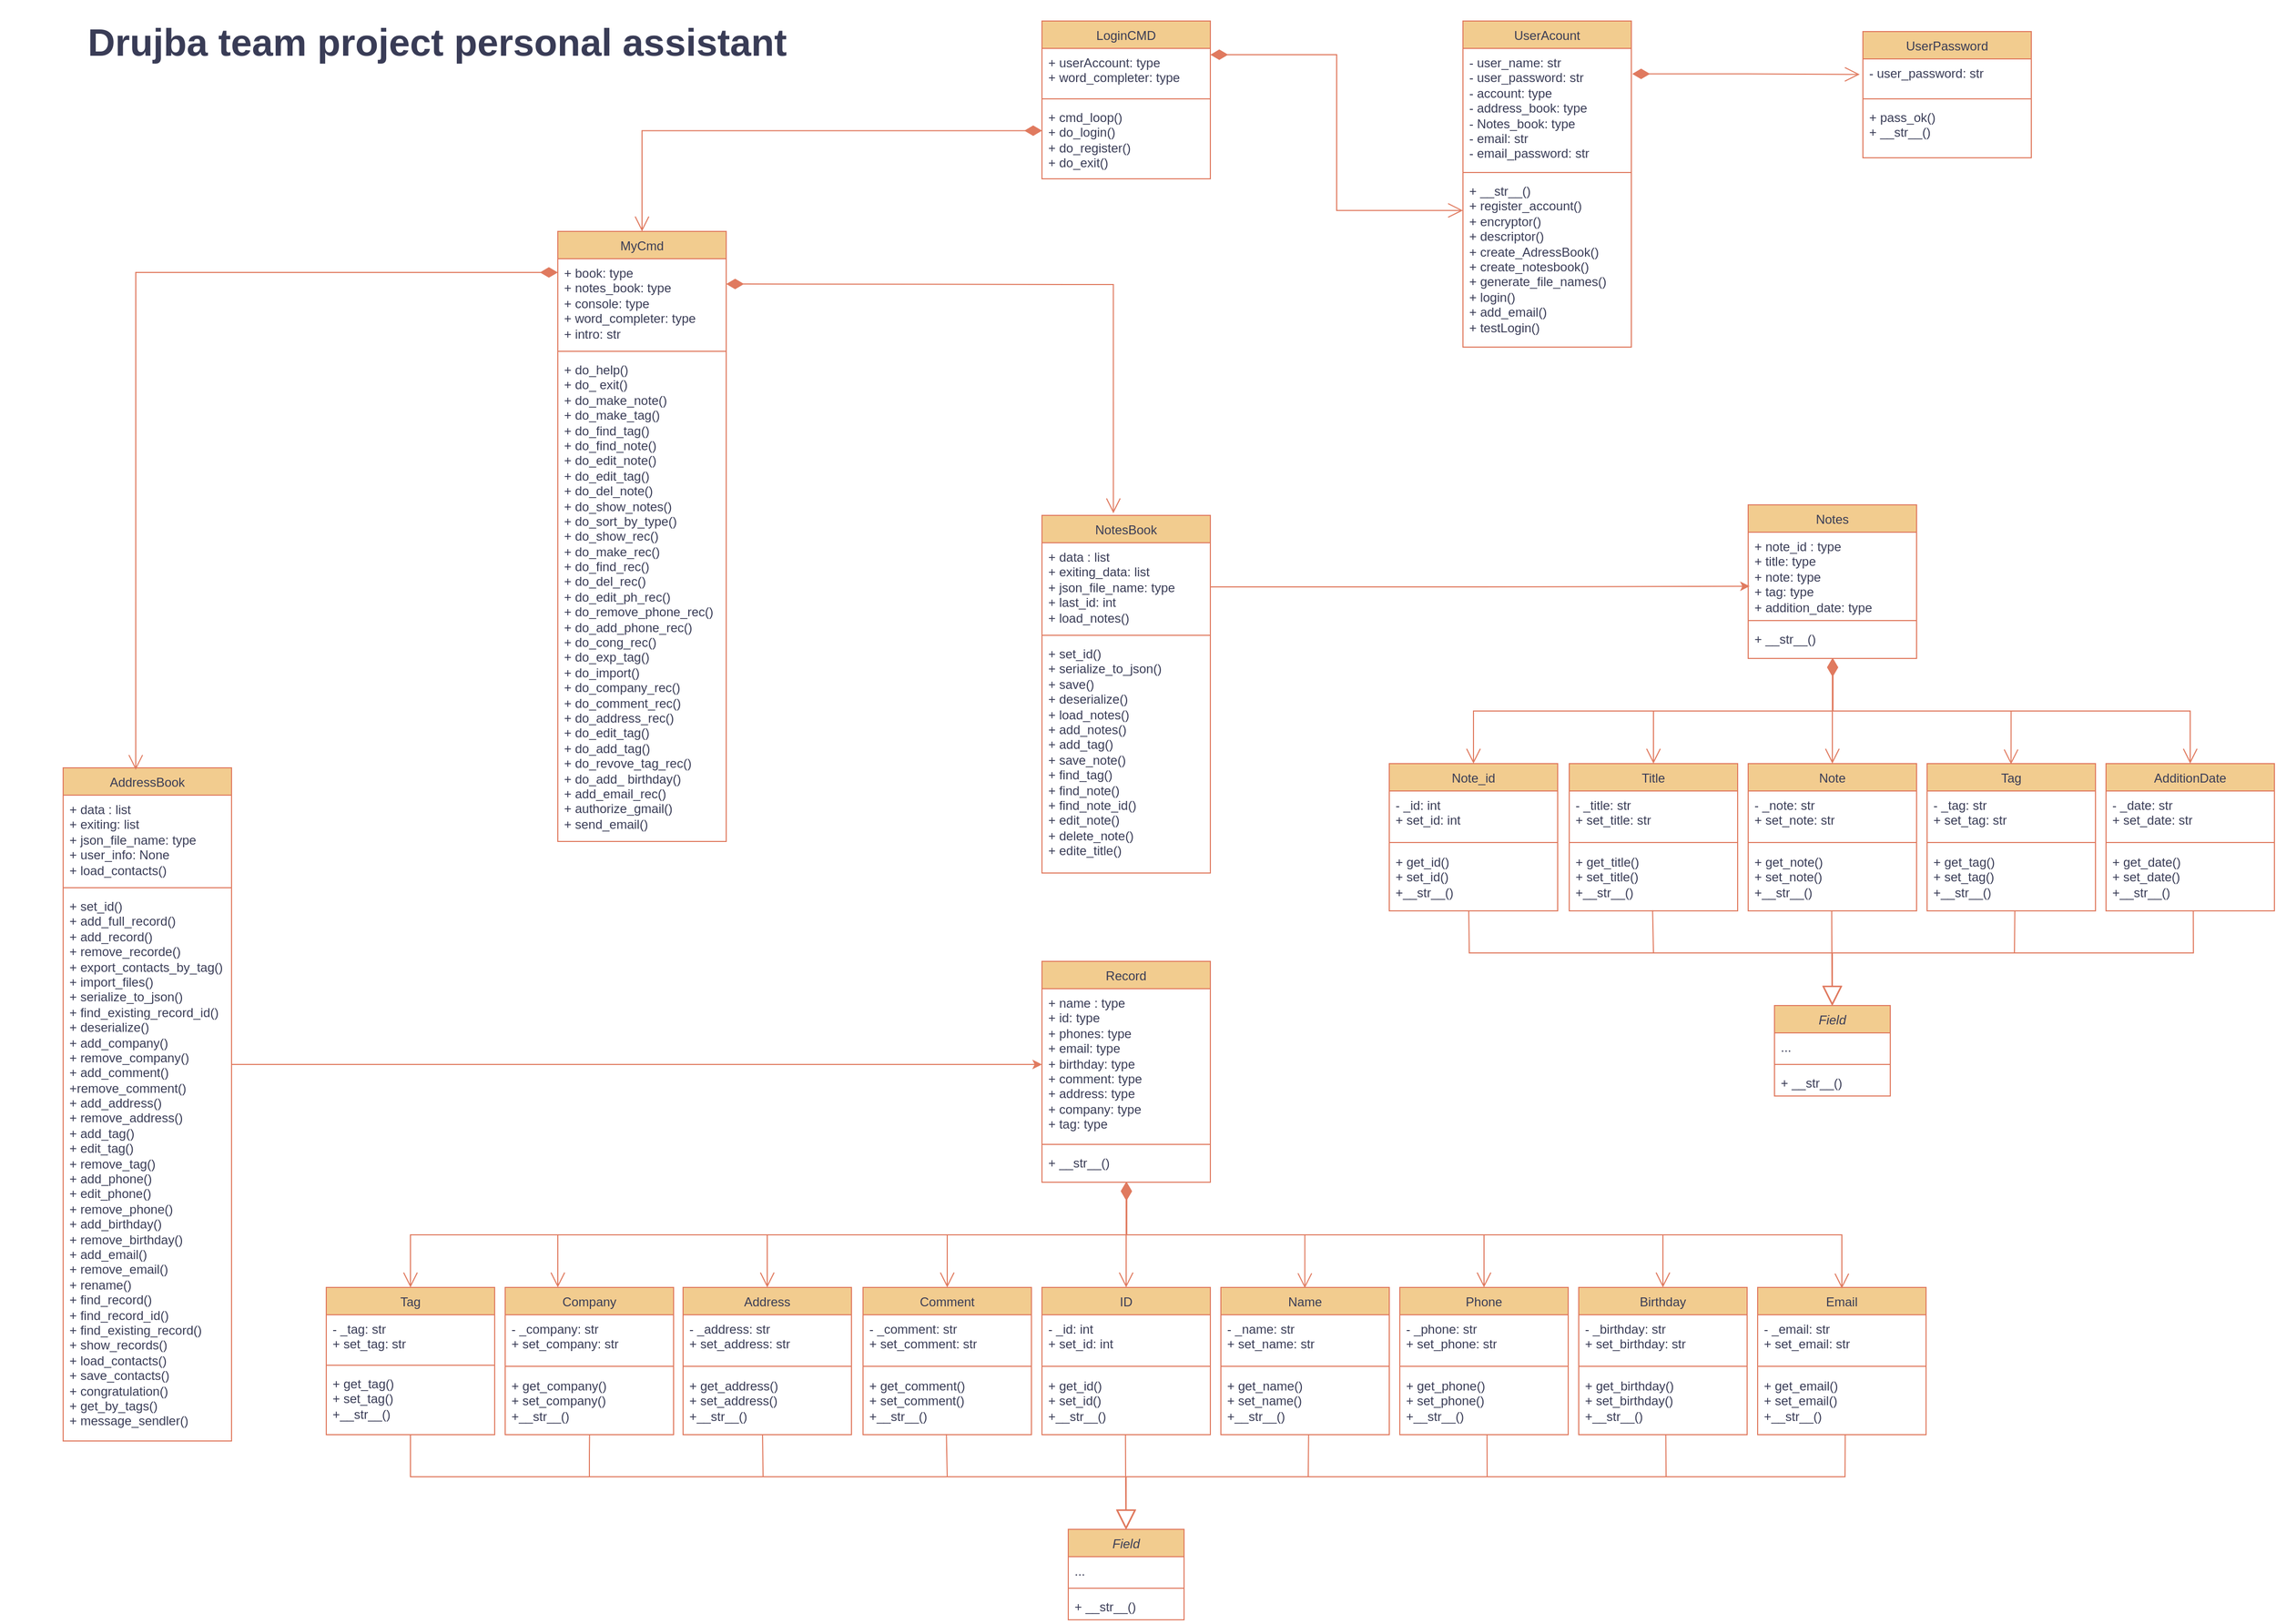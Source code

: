 <mxfile version="22.1.16" type="device">
  <diagram id="C5RBs43oDa-KdzZeNtuy" name="Page-1">
    <mxGraphModel dx="4780" dy="2487" grid="1" gridSize="10" guides="1" tooltips="1" connect="1" arrows="1" fold="1" page="1" pageScale="1" pageWidth="2336" pageHeight="1654" math="0" shadow="0">
      <root>
        <mxCell id="WIyWlLk6GJQsqaUBKTNV-0" />
        <mxCell id="WIyWlLk6GJQsqaUBKTNV-1" parent="WIyWlLk6GJQsqaUBKTNV-0" />
        <mxCell id="1i-kqm9MOJu45DGKEMXr-0" value="&lt;span style=&quot;font-weight: normal;&quot;&gt;&lt;i&gt;Field&lt;/i&gt;&lt;/span&gt;" style="swimlane;fontStyle=1;align=center;verticalAlign=top;childLayout=stackLayout;horizontal=1;startSize=26;horizontalStack=0;resizeParent=1;resizeParentMax=0;resizeLast=0;collapsible=1;marginBottom=0;whiteSpace=wrap;html=1;labelBackgroundColor=none;rounded=0;fillColor=#F2CC8F;strokeColor=#E07A5F;fontColor=#393C56;" parent="WIyWlLk6GJQsqaUBKTNV-1" vertex="1">
          <mxGeometry x="1085" y="1504" width="110" height="86" as="geometry">
            <mxRectangle x="270" y="210" width="150" height="110" as="alternateBounds" />
          </mxGeometry>
        </mxCell>
        <mxCell id="1i-kqm9MOJu45DGKEMXr-1" value="..." style="text;strokeColor=none;fillColor=none;align=left;verticalAlign=top;spacingLeft=4;spacingRight=4;overflow=hidden;rotatable=0;points=[[0,0.5],[1,0.5]];portConstraint=eastwest;whiteSpace=wrap;html=1;labelBackgroundColor=none;rounded=0;fontColor=#393C56;" parent="1i-kqm9MOJu45DGKEMXr-0" vertex="1">
          <mxGeometry y="26" width="110" height="26" as="geometry" />
        </mxCell>
        <mxCell id="1i-kqm9MOJu45DGKEMXr-2" value="" style="line;strokeWidth=1;fillColor=none;align=left;verticalAlign=middle;spacingTop=-1;spacingLeft=3;spacingRight=3;rotatable=0;labelPosition=right;points=[];portConstraint=eastwest;labelBackgroundColor=none;rounded=0;strokeColor=#E07A5F;fontColor=#393C56;" parent="1i-kqm9MOJu45DGKEMXr-0" vertex="1">
          <mxGeometry y="52" width="110" height="8" as="geometry" />
        </mxCell>
        <mxCell id="1i-kqm9MOJu45DGKEMXr-3" value="+ __str__()" style="text;strokeColor=none;fillColor=none;align=left;verticalAlign=top;spacingLeft=4;spacingRight=4;overflow=hidden;rotatable=0;points=[[0,0.5],[1,0.5]];portConstraint=eastwest;whiteSpace=wrap;html=1;labelBackgroundColor=none;rounded=0;fontColor=#393C56;" parent="1i-kqm9MOJu45DGKEMXr-0" vertex="1">
          <mxGeometry y="60" width="110" height="26" as="geometry" />
        </mxCell>
        <mxCell id="1i-kqm9MOJu45DGKEMXr-8" value="&lt;span style=&quot;font-weight: normal;&quot;&gt;Tag&lt;/span&gt;" style="swimlane;fontStyle=1;align=center;verticalAlign=top;childLayout=stackLayout;horizontal=1;startSize=26;horizontalStack=0;resizeParent=1;resizeParentMax=0;resizeLast=0;collapsible=1;marginBottom=0;whiteSpace=wrap;html=1;labelBackgroundColor=none;rounded=0;fillColor=#F2CC8F;strokeColor=#E07A5F;fontColor=#393C56;" parent="WIyWlLk6GJQsqaUBKTNV-1" vertex="1">
          <mxGeometry x="380" y="1274" width="160" height="140" as="geometry" />
        </mxCell>
        <mxCell id="1i-kqm9MOJu45DGKEMXr-9" value="- _tag: str&lt;br&gt;+ set_tag: str" style="text;strokeColor=none;fillColor=none;align=left;verticalAlign=top;spacingLeft=4;spacingRight=4;overflow=hidden;rotatable=0;points=[[0,0.5],[1,0.5]];portConstraint=eastwest;whiteSpace=wrap;html=1;labelBackgroundColor=none;rounded=0;fontColor=#393C56;" parent="1i-kqm9MOJu45DGKEMXr-8" vertex="1">
          <mxGeometry y="26" width="160" height="44" as="geometry" />
        </mxCell>
        <mxCell id="1i-kqm9MOJu45DGKEMXr-10" value="" style="line;strokeWidth=1;fillColor=none;align=left;verticalAlign=middle;spacingTop=-1;spacingLeft=3;spacingRight=3;rotatable=0;labelPosition=right;points=[];portConstraint=eastwest;labelBackgroundColor=none;rounded=0;strokeColor=#E07A5F;fontColor=#393C56;" parent="1i-kqm9MOJu45DGKEMXr-8" vertex="1">
          <mxGeometry y="70" width="160" height="8" as="geometry" />
        </mxCell>
        <mxCell id="1i-kqm9MOJu45DGKEMXr-11" value="+ get_tag()&lt;br&gt;+ set_tag()&lt;br&gt;+__str__()" style="text;strokeColor=none;fillColor=none;align=left;verticalAlign=top;spacingLeft=4;spacingRight=4;overflow=hidden;rotatable=0;points=[[0,0.5],[1,0.5]];portConstraint=eastwest;whiteSpace=wrap;html=1;labelBackgroundColor=none;rounded=0;fontColor=#393C56;" parent="1i-kqm9MOJu45DGKEMXr-8" vertex="1">
          <mxGeometry y="78" width="160" height="62" as="geometry" />
        </mxCell>
        <mxCell id="1i-kqm9MOJu45DGKEMXr-12" value="&lt;span style=&quot;font-weight: normal;&quot;&gt;Company&lt;/span&gt;" style="swimlane;fontStyle=1;align=center;verticalAlign=top;childLayout=stackLayout;horizontal=1;startSize=26;horizontalStack=0;resizeParent=1;resizeParentMax=0;resizeLast=0;collapsible=1;marginBottom=0;whiteSpace=wrap;html=1;labelBackgroundColor=none;rounded=0;fillColor=#F2CC8F;strokeColor=#E07A5F;fontColor=#393C56;" parent="WIyWlLk6GJQsqaUBKTNV-1" vertex="1">
          <mxGeometry x="550" y="1274" width="160" height="140" as="geometry" />
        </mxCell>
        <mxCell id="1i-kqm9MOJu45DGKEMXr-13" value="- _company: str&lt;br&gt;+ set_company: str" style="text;strokeColor=none;fillColor=none;align=left;verticalAlign=top;spacingLeft=4;spacingRight=4;overflow=hidden;rotatable=0;points=[[0,0.5],[1,0.5]];portConstraint=eastwest;whiteSpace=wrap;html=1;labelBackgroundColor=none;rounded=0;fontColor=#393C56;" parent="1i-kqm9MOJu45DGKEMXr-12" vertex="1">
          <mxGeometry y="26" width="160" height="44" as="geometry" />
        </mxCell>
        <mxCell id="1i-kqm9MOJu45DGKEMXr-15" value="" style="line;strokeWidth=1;fillColor=none;align=left;verticalAlign=middle;spacingTop=-1;spacingLeft=3;spacingRight=3;rotatable=0;labelPosition=right;points=[];portConstraint=eastwest;labelBackgroundColor=none;rounded=0;strokeColor=#E07A5F;fontColor=#393C56;" parent="1i-kqm9MOJu45DGKEMXr-12" vertex="1">
          <mxGeometry y="70" width="160" height="10" as="geometry" />
        </mxCell>
        <mxCell id="1i-kqm9MOJu45DGKEMXr-14" value="+ get_company()&lt;br&gt;+ set_company()&lt;br&gt;+__str__()" style="text;strokeColor=none;fillColor=none;align=left;verticalAlign=top;spacingLeft=4;spacingRight=4;overflow=hidden;rotatable=0;points=[[0,0.5],[1,0.5]];portConstraint=eastwest;whiteSpace=wrap;html=1;labelBackgroundColor=none;rounded=0;fontColor=#393C56;" parent="1i-kqm9MOJu45DGKEMXr-12" vertex="1">
          <mxGeometry y="80" width="160" height="60" as="geometry" />
        </mxCell>
        <mxCell id="1i-kqm9MOJu45DGKEMXr-16" value="&lt;span style=&quot;font-weight: normal;&quot;&gt;Address&lt;/span&gt;" style="swimlane;fontStyle=1;align=center;verticalAlign=top;childLayout=stackLayout;horizontal=1;startSize=26;horizontalStack=0;resizeParent=1;resizeParentMax=0;resizeLast=0;collapsible=1;marginBottom=0;whiteSpace=wrap;html=1;labelBackgroundColor=none;rounded=0;fillColor=#F2CC8F;strokeColor=#E07A5F;fontColor=#393C56;" parent="WIyWlLk6GJQsqaUBKTNV-1" vertex="1">
          <mxGeometry x="719" y="1274" width="160" height="140" as="geometry" />
        </mxCell>
        <mxCell id="1i-kqm9MOJu45DGKEMXr-17" value="- _address: str&lt;br&gt;+ set_address: str" style="text;strokeColor=none;fillColor=none;align=left;verticalAlign=top;spacingLeft=4;spacingRight=4;overflow=hidden;rotatable=0;points=[[0,0.5],[1,0.5]];portConstraint=eastwest;whiteSpace=wrap;html=1;labelBackgroundColor=none;rounded=0;fontColor=#393C56;" parent="1i-kqm9MOJu45DGKEMXr-16" vertex="1">
          <mxGeometry y="26" width="160" height="44" as="geometry" />
        </mxCell>
        <mxCell id="1i-kqm9MOJu45DGKEMXr-19" value="" style="line;strokeWidth=1;fillColor=none;align=left;verticalAlign=middle;spacingTop=-1;spacingLeft=3;spacingRight=3;rotatable=0;labelPosition=right;points=[];portConstraint=eastwest;labelBackgroundColor=none;rounded=0;strokeColor=#E07A5F;fontColor=#393C56;" parent="1i-kqm9MOJu45DGKEMXr-16" vertex="1">
          <mxGeometry y="70" width="160" height="10" as="geometry" />
        </mxCell>
        <mxCell id="1i-kqm9MOJu45DGKEMXr-18" value="+ get_address()&lt;br&gt;+ set_address()&lt;br&gt;+__str__()" style="text;strokeColor=none;fillColor=none;align=left;verticalAlign=top;spacingLeft=4;spacingRight=4;overflow=hidden;rotatable=0;points=[[0,0.5],[1,0.5]];portConstraint=eastwest;whiteSpace=wrap;html=1;labelBackgroundColor=none;rounded=0;fontColor=#393C56;" parent="1i-kqm9MOJu45DGKEMXr-16" vertex="1">
          <mxGeometry y="80" width="160" height="60" as="geometry" />
        </mxCell>
        <mxCell id="1i-kqm9MOJu45DGKEMXr-20" value="&lt;span style=&quot;font-weight: normal;&quot;&gt;Comment&lt;/span&gt;" style="swimlane;fontStyle=1;align=center;verticalAlign=top;childLayout=stackLayout;horizontal=1;startSize=26;horizontalStack=0;resizeParent=1;resizeParentMax=0;resizeLast=0;collapsible=1;marginBottom=0;whiteSpace=wrap;html=1;labelBackgroundColor=none;rounded=0;fillColor=#F2CC8F;strokeColor=#E07A5F;fontColor=#393C56;" parent="WIyWlLk6GJQsqaUBKTNV-1" vertex="1">
          <mxGeometry x="890" y="1274" width="160" height="140" as="geometry" />
        </mxCell>
        <mxCell id="1i-kqm9MOJu45DGKEMXr-21" value="- _comment: str&lt;br&gt;+ set_comment: str" style="text;strokeColor=none;fillColor=none;align=left;verticalAlign=top;spacingLeft=4;spacingRight=4;overflow=hidden;rotatable=0;points=[[0,0.5],[1,0.5]];portConstraint=eastwest;whiteSpace=wrap;html=1;labelBackgroundColor=none;rounded=0;fontColor=#393C56;" parent="1i-kqm9MOJu45DGKEMXr-20" vertex="1">
          <mxGeometry y="26" width="160" height="44" as="geometry" />
        </mxCell>
        <mxCell id="1i-kqm9MOJu45DGKEMXr-23" value="" style="line;strokeWidth=1;fillColor=none;align=left;verticalAlign=middle;spacingTop=-1;spacingLeft=3;spacingRight=3;rotatable=0;labelPosition=right;points=[];portConstraint=eastwest;labelBackgroundColor=none;rounded=0;strokeColor=#E07A5F;fontColor=#393C56;" parent="1i-kqm9MOJu45DGKEMXr-20" vertex="1">
          <mxGeometry y="70" width="160" height="10" as="geometry" />
        </mxCell>
        <mxCell id="1i-kqm9MOJu45DGKEMXr-22" value="+ get_comment()&lt;br&gt;+ set_comment()&lt;br&gt;+__str__()" style="text;strokeColor=none;fillColor=none;align=left;verticalAlign=top;spacingLeft=4;spacingRight=4;overflow=hidden;rotatable=0;points=[[0,0.5],[1,0.5]];portConstraint=eastwest;whiteSpace=wrap;html=1;labelBackgroundColor=none;rounded=0;fontColor=#393C56;" parent="1i-kqm9MOJu45DGKEMXr-20" vertex="1">
          <mxGeometry y="80" width="160" height="60" as="geometry" />
        </mxCell>
        <mxCell id="1i-kqm9MOJu45DGKEMXr-24" value="&lt;span style=&quot;font-weight: normal;&quot;&gt;ID&lt;/span&gt;" style="swimlane;fontStyle=1;align=center;verticalAlign=top;childLayout=stackLayout;horizontal=1;startSize=26;horizontalStack=0;resizeParent=1;resizeParentMax=0;resizeLast=0;collapsible=1;marginBottom=0;whiteSpace=wrap;html=1;labelBackgroundColor=none;rounded=0;fillColor=#F2CC8F;strokeColor=#E07A5F;fontColor=#393C56;" parent="WIyWlLk6GJQsqaUBKTNV-1" vertex="1">
          <mxGeometry x="1060" y="1274" width="160" height="140" as="geometry" />
        </mxCell>
        <mxCell id="1i-kqm9MOJu45DGKEMXr-25" value="- _id: int&lt;br&gt;+ set_id: int" style="text;strokeColor=none;fillColor=none;align=left;verticalAlign=top;spacingLeft=4;spacingRight=4;overflow=hidden;rotatable=0;points=[[0,0.5],[1,0.5]];portConstraint=eastwest;whiteSpace=wrap;html=1;labelBackgroundColor=none;rounded=0;fontColor=#393C56;" parent="1i-kqm9MOJu45DGKEMXr-24" vertex="1">
          <mxGeometry y="26" width="160" height="44" as="geometry" />
        </mxCell>
        <mxCell id="1i-kqm9MOJu45DGKEMXr-27" value="" style="line;strokeWidth=1;fillColor=none;align=left;verticalAlign=middle;spacingTop=-1;spacingLeft=3;spacingRight=3;rotatable=0;labelPosition=right;points=[];portConstraint=eastwest;labelBackgroundColor=none;rounded=0;strokeColor=#E07A5F;fontColor=#393C56;" parent="1i-kqm9MOJu45DGKEMXr-24" vertex="1">
          <mxGeometry y="70" width="160" height="10" as="geometry" />
        </mxCell>
        <mxCell id="1i-kqm9MOJu45DGKEMXr-26" value="+ get_id()&lt;br&gt;+ set_id()&lt;br&gt;+__str__()" style="text;strokeColor=none;fillColor=none;align=left;verticalAlign=top;spacingLeft=4;spacingRight=4;overflow=hidden;rotatable=0;points=[[0,0.5],[1,0.5]];portConstraint=eastwest;whiteSpace=wrap;html=1;labelBackgroundColor=none;rounded=0;fontColor=#393C56;" parent="1i-kqm9MOJu45DGKEMXr-24" vertex="1">
          <mxGeometry y="80" width="160" height="60" as="geometry" />
        </mxCell>
        <mxCell id="1i-kqm9MOJu45DGKEMXr-32" value="&lt;span style=&quot;font-weight: normal;&quot;&gt;Name&lt;/span&gt;" style="swimlane;fontStyle=1;align=center;verticalAlign=top;childLayout=stackLayout;horizontal=1;startSize=26;horizontalStack=0;resizeParent=1;resizeParentMax=0;resizeLast=0;collapsible=1;marginBottom=0;whiteSpace=wrap;html=1;labelBackgroundColor=none;rounded=0;fillColor=#F2CC8F;strokeColor=#E07A5F;fontColor=#393C56;" parent="WIyWlLk6GJQsqaUBKTNV-1" vertex="1">
          <mxGeometry x="1230" y="1274" width="160" height="140" as="geometry" />
        </mxCell>
        <mxCell id="1i-kqm9MOJu45DGKEMXr-33" value="- _name: str&lt;br&gt;+ set_name: str" style="text;strokeColor=none;fillColor=none;align=left;verticalAlign=top;spacingLeft=4;spacingRight=4;overflow=hidden;rotatable=0;points=[[0,0.5],[1,0.5]];portConstraint=eastwest;whiteSpace=wrap;html=1;labelBackgroundColor=none;rounded=0;fontColor=#393C56;" parent="1i-kqm9MOJu45DGKEMXr-32" vertex="1">
          <mxGeometry y="26" width="160" height="44" as="geometry" />
        </mxCell>
        <mxCell id="1i-kqm9MOJu45DGKEMXr-34" value="" style="line;strokeWidth=1;fillColor=none;align=left;verticalAlign=middle;spacingTop=-1;spacingLeft=3;spacingRight=3;rotatable=0;labelPosition=right;points=[];portConstraint=eastwest;labelBackgroundColor=none;rounded=0;strokeColor=#E07A5F;fontColor=#393C56;" parent="1i-kqm9MOJu45DGKEMXr-32" vertex="1">
          <mxGeometry y="70" width="160" height="10" as="geometry" />
        </mxCell>
        <mxCell id="1i-kqm9MOJu45DGKEMXr-35" value="+ get_name()&lt;br&gt;+ set_name()&lt;br&gt;+__str__()" style="text;strokeColor=none;fillColor=none;align=left;verticalAlign=top;spacingLeft=4;spacingRight=4;overflow=hidden;rotatable=0;points=[[0,0.5],[1,0.5]];portConstraint=eastwest;whiteSpace=wrap;html=1;labelBackgroundColor=none;rounded=0;fontColor=#393C56;" parent="1i-kqm9MOJu45DGKEMXr-32" vertex="1">
          <mxGeometry y="80" width="160" height="60" as="geometry" />
        </mxCell>
        <mxCell id="1i-kqm9MOJu45DGKEMXr-36" value="&lt;span style=&quot;font-weight: normal;&quot;&gt;Phone&lt;/span&gt;" style="swimlane;fontStyle=1;align=center;verticalAlign=top;childLayout=stackLayout;horizontal=1;startSize=26;horizontalStack=0;resizeParent=1;resizeParentMax=0;resizeLast=0;collapsible=1;marginBottom=0;whiteSpace=wrap;html=1;labelBackgroundColor=none;rounded=0;fillColor=#F2CC8F;strokeColor=#E07A5F;fontColor=#393C56;" parent="WIyWlLk6GJQsqaUBKTNV-1" vertex="1">
          <mxGeometry x="1400" y="1274" width="160" height="140" as="geometry" />
        </mxCell>
        <mxCell id="1i-kqm9MOJu45DGKEMXr-37" value="- _phone: str&lt;br&gt;+ set_phone: str" style="text;strokeColor=none;fillColor=none;align=left;verticalAlign=top;spacingLeft=4;spacingRight=4;overflow=hidden;rotatable=0;points=[[0,0.5],[1,0.5]];portConstraint=eastwest;whiteSpace=wrap;html=1;labelBackgroundColor=none;rounded=0;fontColor=#393C56;" parent="1i-kqm9MOJu45DGKEMXr-36" vertex="1">
          <mxGeometry y="26" width="160" height="44" as="geometry" />
        </mxCell>
        <mxCell id="1i-kqm9MOJu45DGKEMXr-38" value="" style="line;strokeWidth=1;fillColor=none;align=left;verticalAlign=middle;spacingTop=-1;spacingLeft=3;spacingRight=3;rotatable=0;labelPosition=right;points=[];portConstraint=eastwest;labelBackgroundColor=none;rounded=0;strokeColor=#E07A5F;fontColor=#393C56;" parent="1i-kqm9MOJu45DGKEMXr-36" vertex="1">
          <mxGeometry y="70" width="160" height="10" as="geometry" />
        </mxCell>
        <mxCell id="1i-kqm9MOJu45DGKEMXr-39" value="+ get_phone()&lt;br&gt;+ set_phone()&lt;br&gt;+__str__()" style="text;strokeColor=none;fillColor=none;align=left;verticalAlign=top;spacingLeft=4;spacingRight=4;overflow=hidden;rotatable=0;points=[[0,0.5],[1,0.5]];portConstraint=eastwest;whiteSpace=wrap;html=1;labelBackgroundColor=none;rounded=0;fontColor=#393C56;" parent="1i-kqm9MOJu45DGKEMXr-36" vertex="1">
          <mxGeometry y="80" width="160" height="60" as="geometry" />
        </mxCell>
        <mxCell id="1i-kqm9MOJu45DGKEMXr-40" value="&lt;span style=&quot;font-weight: normal;&quot;&gt;Birthday&lt;/span&gt;" style="swimlane;fontStyle=1;align=center;verticalAlign=top;childLayout=stackLayout;horizontal=1;startSize=26;horizontalStack=0;resizeParent=1;resizeParentMax=0;resizeLast=0;collapsible=1;marginBottom=0;whiteSpace=wrap;html=1;labelBackgroundColor=none;rounded=0;fillColor=#F2CC8F;strokeColor=#E07A5F;fontColor=#393C56;" parent="WIyWlLk6GJQsqaUBKTNV-1" vertex="1">
          <mxGeometry x="1570" y="1274" width="160" height="140" as="geometry" />
        </mxCell>
        <mxCell id="1i-kqm9MOJu45DGKEMXr-41" value="- _birthday: str&lt;br&gt;+ set_birthday: str" style="text;strokeColor=none;fillColor=none;align=left;verticalAlign=top;spacingLeft=4;spacingRight=4;overflow=hidden;rotatable=0;points=[[0,0.5],[1,0.5]];portConstraint=eastwest;whiteSpace=wrap;html=1;labelBackgroundColor=none;rounded=0;fontColor=#393C56;" parent="1i-kqm9MOJu45DGKEMXr-40" vertex="1">
          <mxGeometry y="26" width="160" height="44" as="geometry" />
        </mxCell>
        <mxCell id="1i-kqm9MOJu45DGKEMXr-42" value="" style="line;strokeWidth=1;fillColor=none;align=left;verticalAlign=middle;spacingTop=-1;spacingLeft=3;spacingRight=3;rotatable=0;labelPosition=right;points=[];portConstraint=eastwest;labelBackgroundColor=none;rounded=0;strokeColor=#E07A5F;fontColor=#393C56;" parent="1i-kqm9MOJu45DGKEMXr-40" vertex="1">
          <mxGeometry y="70" width="160" height="10" as="geometry" />
        </mxCell>
        <mxCell id="1i-kqm9MOJu45DGKEMXr-43" value="+ get_birthday()&lt;br&gt;+ set_birthday()&lt;br&gt;+__str__()" style="text;strokeColor=none;fillColor=none;align=left;verticalAlign=top;spacingLeft=4;spacingRight=4;overflow=hidden;rotatable=0;points=[[0,0.5],[1,0.5]];portConstraint=eastwest;whiteSpace=wrap;html=1;labelBackgroundColor=none;rounded=0;fontColor=#393C56;" parent="1i-kqm9MOJu45DGKEMXr-40" vertex="1">
          <mxGeometry y="80" width="160" height="60" as="geometry" />
        </mxCell>
        <mxCell id="1i-kqm9MOJu45DGKEMXr-44" value="&lt;span style=&quot;font-weight: normal;&quot;&gt;Email&lt;/span&gt;" style="swimlane;fontStyle=1;align=center;verticalAlign=top;childLayout=stackLayout;horizontal=1;startSize=26;horizontalStack=0;resizeParent=1;resizeParentMax=0;resizeLast=0;collapsible=1;marginBottom=0;whiteSpace=wrap;html=1;labelBackgroundColor=none;rounded=0;fillColor=#F2CC8F;strokeColor=#E07A5F;fontColor=#393C56;" parent="WIyWlLk6GJQsqaUBKTNV-1" vertex="1">
          <mxGeometry x="1740" y="1274" width="160" height="140" as="geometry" />
        </mxCell>
        <mxCell id="1i-kqm9MOJu45DGKEMXr-45" value="- _email: str&lt;br&gt;+ set_email: str" style="text;strokeColor=none;fillColor=none;align=left;verticalAlign=top;spacingLeft=4;spacingRight=4;overflow=hidden;rotatable=0;points=[[0,0.5],[1,0.5]];portConstraint=eastwest;whiteSpace=wrap;html=1;labelBackgroundColor=none;rounded=0;fontColor=#393C56;" parent="1i-kqm9MOJu45DGKEMXr-44" vertex="1">
          <mxGeometry y="26" width="160" height="44" as="geometry" />
        </mxCell>
        <mxCell id="1i-kqm9MOJu45DGKEMXr-46" value="" style="line;strokeWidth=1;fillColor=none;align=left;verticalAlign=middle;spacingTop=-1;spacingLeft=3;spacingRight=3;rotatable=0;labelPosition=right;points=[];portConstraint=eastwest;labelBackgroundColor=none;rounded=0;strokeColor=#E07A5F;fontColor=#393C56;" parent="1i-kqm9MOJu45DGKEMXr-44" vertex="1">
          <mxGeometry y="70" width="160" height="10" as="geometry" />
        </mxCell>
        <mxCell id="1i-kqm9MOJu45DGKEMXr-47" value="+ get_email()&lt;br&gt;+ set_email()&lt;br&gt;+__str__()" style="text;strokeColor=none;fillColor=none;align=left;verticalAlign=top;spacingLeft=4;spacingRight=4;overflow=hidden;rotatable=0;points=[[0,0.5],[1,0.5]];portConstraint=eastwest;whiteSpace=wrap;html=1;labelBackgroundColor=none;rounded=0;fontColor=#393C56;" parent="1i-kqm9MOJu45DGKEMXr-44" vertex="1">
          <mxGeometry y="80" width="160" height="60" as="geometry" />
        </mxCell>
        <mxCell id="1i-kqm9MOJu45DGKEMXr-48" value="&lt;span style=&quot;font-weight: normal;&quot;&gt;Record&lt;/span&gt;" style="swimlane;fontStyle=1;align=center;verticalAlign=top;childLayout=stackLayout;horizontal=1;startSize=26;horizontalStack=0;resizeParent=1;resizeParentMax=0;resizeLast=0;collapsible=1;marginBottom=0;whiteSpace=wrap;html=1;labelBackgroundColor=none;rounded=0;fillColor=#F2CC8F;strokeColor=#E07A5F;fontColor=#393C56;" parent="WIyWlLk6GJQsqaUBKTNV-1" vertex="1">
          <mxGeometry x="1060" y="964" width="160" height="210" as="geometry" />
        </mxCell>
        <mxCell id="1i-kqm9MOJu45DGKEMXr-49" value="+ name : type&lt;br&gt;+ id: type&lt;br&gt;+ phones: type&lt;br&gt;+ email: type&lt;br&gt;+ birthday: type&lt;br&gt;+ comment: type&lt;br&gt;+ address: type&lt;br&gt;+ company: type&lt;br&gt;+ tag: type" style="text;strokeColor=none;fillColor=none;align=left;verticalAlign=top;spacingLeft=4;spacingRight=4;overflow=hidden;rotatable=0;points=[[0,0.5],[1,0.5]];portConstraint=eastwest;whiteSpace=wrap;html=1;labelBackgroundColor=none;rounded=0;fontColor=#393C56;" parent="1i-kqm9MOJu45DGKEMXr-48" vertex="1">
          <mxGeometry y="26" width="160" height="144" as="geometry" />
        </mxCell>
        <mxCell id="1i-kqm9MOJu45DGKEMXr-50" value="" style="line;strokeWidth=1;fillColor=none;align=left;verticalAlign=middle;spacingTop=-1;spacingLeft=3;spacingRight=3;rotatable=0;labelPosition=right;points=[];portConstraint=eastwest;labelBackgroundColor=none;rounded=0;strokeColor=#E07A5F;fontColor=#393C56;" parent="1i-kqm9MOJu45DGKEMXr-48" vertex="1">
          <mxGeometry y="170" width="160" height="8" as="geometry" />
        </mxCell>
        <mxCell id="1i-kqm9MOJu45DGKEMXr-51" value="+ __str__()" style="text;strokeColor=none;fillColor=none;align=left;verticalAlign=top;spacingLeft=4;spacingRight=4;overflow=hidden;rotatable=0;points=[[0,0.5],[1,0.5]];portConstraint=eastwest;whiteSpace=wrap;html=1;labelBackgroundColor=none;rounded=0;fontColor=#393C56;" parent="1i-kqm9MOJu45DGKEMXr-48" vertex="1">
          <mxGeometry y="178" width="160" height="32" as="geometry" />
        </mxCell>
        <mxCell id="1i-kqm9MOJu45DGKEMXr-54" value="" style="endArrow=block;endSize=16;endFill=0;html=1;rounded=0;exitX=0.496;exitY=1.006;exitDx=0;exitDy=0;exitPerimeter=0;labelBackgroundColor=none;fontColor=default;strokeColor=#E07A5F;" parent="WIyWlLk6GJQsqaUBKTNV-1" source="1i-kqm9MOJu45DGKEMXr-26" edge="1">
          <mxGeometry x="-0.125" y="50" width="160" relative="1" as="geometry">
            <mxPoint x="1139.63" y="1464" as="sourcePoint" />
            <mxPoint x="1139.63" y="1504" as="targetPoint" />
            <Array as="points">
              <mxPoint x="1139.63" y="1484" />
            </Array>
            <mxPoint as="offset" />
          </mxGeometry>
        </mxCell>
        <mxCell id="1i-kqm9MOJu45DGKEMXr-68" value="" style="endArrow=block;endSize=16;endFill=0;html=1;rounded=0;exitX=0.495;exitY=0.99;exitDx=0;exitDy=0;exitPerimeter=0;labelBackgroundColor=none;fontColor=default;strokeColor=#E07A5F;" parent="WIyWlLk6GJQsqaUBKTNV-1" source="1i-kqm9MOJu45DGKEMXr-22" edge="1">
          <mxGeometry x="-0.125" y="50" width="160" relative="1" as="geometry">
            <mxPoint x="970.01" y="1414" as="sourcePoint" />
            <mxPoint x="1140" y="1504" as="targetPoint" />
            <Array as="points">
              <mxPoint x="970" y="1454" />
              <mxPoint x="1140" y="1454" />
            </Array>
            <mxPoint as="offset" />
          </mxGeometry>
        </mxCell>
        <mxCell id="1i-kqm9MOJu45DGKEMXr-69" value="" style="endArrow=block;endSize=16;endFill=0;html=1;rounded=0;entryX=0.5;entryY=0;entryDx=0;entryDy=0;exitX=0.472;exitY=0.998;exitDx=0;exitDy=0;exitPerimeter=0;labelBackgroundColor=none;fontColor=default;strokeColor=#E07A5F;" parent="WIyWlLk6GJQsqaUBKTNV-1" source="1i-kqm9MOJu45DGKEMXr-18" target="1i-kqm9MOJu45DGKEMXr-0" edge="1">
          <mxGeometry x="-0.125" y="50" width="160" relative="1" as="geometry">
            <mxPoint x="795" y="1414" as="sourcePoint" />
            <mxPoint x="980" y="1554" as="targetPoint" />
            <Array as="points">
              <mxPoint x="795" y="1454" />
              <mxPoint x="1140" y="1454" />
            </Array>
            <mxPoint as="offset" />
          </mxGeometry>
        </mxCell>
        <mxCell id="1i-kqm9MOJu45DGKEMXr-70" value="" style="endArrow=block;endSize=16;endFill=0;html=1;rounded=0;entryX=0.5;entryY=0;entryDx=0;entryDy=0;exitX=0.501;exitY=0.996;exitDx=0;exitDy=0;exitPerimeter=0;labelBackgroundColor=none;fontColor=default;strokeColor=#E07A5F;" parent="WIyWlLk6GJQsqaUBKTNV-1" source="1i-kqm9MOJu45DGKEMXr-14" target="1i-kqm9MOJu45DGKEMXr-0" edge="1">
          <mxGeometry x="-0.125" y="50" width="160" relative="1" as="geometry">
            <mxPoint x="600.01" y="1414" as="sourcePoint" />
            <mxPoint x="770" y="1504" as="targetPoint" />
            <Array as="points">
              <mxPoint x="630" y="1434" />
              <mxPoint x="630" y="1454" />
              <mxPoint x="1140" y="1454" />
            </Array>
            <mxPoint as="offset" />
          </mxGeometry>
        </mxCell>
        <mxCell id="1i-kqm9MOJu45DGKEMXr-71" value="" style="endArrow=block;endSize=16;endFill=0;html=1;rounded=0;exitX=0.5;exitY=1;exitDx=0;exitDy=0;exitPerimeter=0;labelBackgroundColor=none;fontColor=default;strokeColor=#E07A5F;" parent="WIyWlLk6GJQsqaUBKTNV-1" source="1i-kqm9MOJu45DGKEMXr-11" edge="1">
          <mxGeometry x="-0.125" y="50" width="160" relative="1" as="geometry">
            <mxPoint x="460.01" y="1414" as="sourcePoint" />
            <mxPoint x="1140" y="1504" as="targetPoint" />
            <Array as="points">
              <mxPoint x="460" y="1454" />
              <mxPoint x="1140" y="1454" />
            </Array>
            <mxPoint as="offset" />
          </mxGeometry>
        </mxCell>
        <mxCell id="1i-kqm9MOJu45DGKEMXr-72" value="" style="endArrow=block;endSize=16;endFill=0;html=1;rounded=0;exitX=0.521;exitY=1.004;exitDx=0;exitDy=0;exitPerimeter=0;labelBackgroundColor=none;fontColor=default;strokeColor=#E07A5F;" parent="WIyWlLk6GJQsqaUBKTNV-1" source="1i-kqm9MOJu45DGKEMXr-35" edge="1">
          <mxGeometry x="-0.125" y="-90" width="160" relative="1" as="geometry">
            <mxPoint x="1390" y="1484" as="sourcePoint" />
            <mxPoint x="1140" y="1504" as="targetPoint" />
            <Array as="points">
              <mxPoint x="1313" y="1454" />
              <mxPoint x="1140" y="1454" />
            </Array>
            <mxPoint as="offset" />
          </mxGeometry>
        </mxCell>
        <mxCell id="1i-kqm9MOJu45DGKEMXr-73" value="" style="endArrow=block;endSize=16;endFill=0;html=1;rounded=0;exitX=0.518;exitY=1.006;exitDx=0;exitDy=0;exitPerimeter=0;labelBackgroundColor=none;fontColor=default;strokeColor=#E07A5F;" parent="WIyWlLk6GJQsqaUBKTNV-1" source="1i-kqm9MOJu45DGKEMXr-39" edge="1">
          <mxGeometry x="-0.125" y="-90" width="160" relative="1" as="geometry">
            <mxPoint x="1483" y="1416" as="sourcePoint" />
            <mxPoint x="1140" y="1504" as="targetPoint" />
            <Array as="points">
              <mxPoint x="1483" y="1454" />
              <mxPoint x="1140" y="1454" />
            </Array>
            <mxPoint as="offset" />
          </mxGeometry>
        </mxCell>
        <mxCell id="1i-kqm9MOJu45DGKEMXr-74" value="" style="endArrow=block;endSize=16;endFill=0;html=1;rounded=0;exitX=0.517;exitY=1;exitDx=0;exitDy=0;exitPerimeter=0;entryX=0.5;entryY=0;entryDx=0;entryDy=0;labelBackgroundColor=none;fontColor=default;strokeColor=#E07A5F;" parent="WIyWlLk6GJQsqaUBKTNV-1" source="1i-kqm9MOJu45DGKEMXr-43" target="1i-kqm9MOJu45DGKEMXr-0" edge="1">
          <mxGeometry x="-0.125" y="-90" width="160" relative="1" as="geometry">
            <mxPoint x="1653" y="1444" as="sourcePoint" />
            <mxPoint x="1480" y="1532" as="targetPoint" />
            <Array as="points">
              <mxPoint x="1653" y="1454" />
              <mxPoint x="1480" y="1454" />
              <mxPoint x="1140" y="1454" />
            </Array>
            <mxPoint as="offset" />
          </mxGeometry>
        </mxCell>
        <mxCell id="1i-kqm9MOJu45DGKEMXr-75" value="" style="endArrow=block;endSize=16;endFill=0;html=1;rounded=0;entryX=0.5;entryY=0;entryDx=0;entryDy=0;exitX=0.52;exitY=0.994;exitDx=0;exitDy=0;exitPerimeter=0;labelBackgroundColor=none;fontColor=default;strokeColor=#E07A5F;" parent="WIyWlLk6GJQsqaUBKTNV-1" source="1i-kqm9MOJu45DGKEMXr-47" target="1i-kqm9MOJu45DGKEMXr-0" edge="1">
          <mxGeometry x="-0.125" y="-90" width="160" relative="1" as="geometry">
            <mxPoint x="1823" y="1414" as="sourcePoint" />
            <mxPoint x="1650" y="1504" as="targetPoint" />
            <Array as="points">
              <mxPoint x="1823" y="1454" />
              <mxPoint x="1140" y="1454" />
            </Array>
            <mxPoint as="offset" />
          </mxGeometry>
        </mxCell>
        <mxCell id="1i-kqm9MOJu45DGKEMXr-76" value="" style="endArrow=open;html=1;endSize=12;startArrow=diamondThin;startSize=14;startFill=1;edgeStyle=orthogonalEdgeStyle;align=left;verticalAlign=bottom;rounded=0;entryX=0.5;entryY=0;entryDx=0;entryDy=0;exitX=0.502;exitY=1.016;exitDx=0;exitDy=0;exitPerimeter=0;labelBackgroundColor=none;fontColor=default;strokeColor=#E07A5F;" parent="WIyWlLk6GJQsqaUBKTNV-1" source="1i-kqm9MOJu45DGKEMXr-51" target="1i-kqm9MOJu45DGKEMXr-8" edge="1">
          <mxGeometry x="-1" y="3" relative="1" as="geometry">
            <mxPoint x="1070" y="1234" as="sourcePoint" />
            <mxPoint x="890" y="1174" as="targetPoint" />
          </mxGeometry>
        </mxCell>
        <mxCell id="1i-kqm9MOJu45DGKEMXr-80" value="" style="endArrow=open;html=1;endSize=12;startArrow=diamondThin;startSize=14;startFill=1;edgeStyle=orthogonalEdgeStyle;align=left;verticalAlign=bottom;rounded=0;entryX=0.5;entryY=0;entryDx=0;entryDy=0;labelBackgroundColor=none;fontColor=default;strokeColor=#E07A5F;" parent="WIyWlLk6GJQsqaUBKTNV-1" edge="1">
          <mxGeometry x="-1" y="3" relative="1" as="geometry">
            <mxPoint x="1140" y="1174" as="sourcePoint" />
            <mxPoint x="600.0" y="1274" as="targetPoint" />
            <Array as="points">
              <mxPoint x="1140" y="1224" />
              <mxPoint x="600" y="1224" />
            </Array>
          </mxGeometry>
        </mxCell>
        <mxCell id="1i-kqm9MOJu45DGKEMXr-83" value="" style="endArrow=open;html=1;endSize=12;startArrow=diamondThin;startSize=14;startFill=1;edgeStyle=orthogonalEdgeStyle;align=left;verticalAlign=bottom;rounded=0;entryX=0.5;entryY=0;entryDx=0;entryDy=0;exitX=0.501;exitY=0.993;exitDx=0;exitDy=0;exitPerimeter=0;labelBackgroundColor=none;fontColor=default;strokeColor=#E07A5F;" parent="WIyWlLk6GJQsqaUBKTNV-1" source="1i-kqm9MOJu45DGKEMXr-51" target="1i-kqm9MOJu45DGKEMXr-16" edge="1">
          <mxGeometry x="-1" y="3" relative="1" as="geometry">
            <mxPoint x="1180" y="1224" as="sourcePoint" />
            <mxPoint x="760" y="1323" as="targetPoint" />
            <Array as="points">
              <mxPoint x="1140" y="1224" />
              <mxPoint x="799" y="1224" />
            </Array>
          </mxGeometry>
        </mxCell>
        <mxCell id="1i-kqm9MOJu45DGKEMXr-84" value="" style="endArrow=open;html=1;endSize=12;startArrow=diamondThin;startSize=14;startFill=1;edgeStyle=orthogonalEdgeStyle;align=left;verticalAlign=bottom;rounded=0;entryX=0.5;entryY=0;entryDx=0;entryDy=0;labelBackgroundColor=none;fontColor=default;strokeColor=#E07A5F;" parent="WIyWlLk6GJQsqaUBKTNV-1" target="1i-kqm9MOJu45DGKEMXr-20" edge="1">
          <mxGeometry x="-1" y="3" relative="1" as="geometry">
            <mxPoint x="1140" y="1174" as="sourcePoint" />
            <mxPoint x="970" y="1264" as="targetPoint" />
            <Array as="points">
              <mxPoint x="1140" y="1224" />
              <mxPoint x="970" y="1224" />
            </Array>
          </mxGeometry>
        </mxCell>
        <mxCell id="1i-kqm9MOJu45DGKEMXr-86" value="" style="endArrow=open;html=1;endSize=12;startArrow=diamondThin;startSize=14;startFill=1;edgeStyle=orthogonalEdgeStyle;align=left;verticalAlign=bottom;rounded=0;exitX=0.5;exitY=1;exitDx=0;exitDy=0;entryX=0.5;entryY=0;entryDx=0;entryDy=0;labelBackgroundColor=none;fontColor=default;strokeColor=#E07A5F;" parent="WIyWlLk6GJQsqaUBKTNV-1" source="1i-kqm9MOJu45DGKEMXr-48" target="1i-kqm9MOJu45DGKEMXr-24" edge="1">
          <mxGeometry x="-1" y="3" relative="1" as="geometry">
            <mxPoint x="1260" y="1224" as="sourcePoint" />
            <mxPoint x="1420" y="1224" as="targetPoint" />
          </mxGeometry>
        </mxCell>
        <mxCell id="1i-kqm9MOJu45DGKEMXr-89" value="" style="endArrow=open;html=1;endSize=12;startArrow=diamondThin;startSize=14;startFill=1;edgeStyle=orthogonalEdgeStyle;align=left;verticalAlign=bottom;rounded=0;entryX=0.5;entryY=0;entryDx=0;entryDy=0;exitX=0.504;exitY=0.979;exitDx=0;exitDy=0;exitPerimeter=0;labelBackgroundColor=none;fontColor=default;strokeColor=#E07A5F;" parent="WIyWlLk6GJQsqaUBKTNV-1" edge="1">
          <mxGeometry x="-1" y="3" relative="1" as="geometry">
            <mxPoint x="1140.64" y="1173.998" as="sourcePoint" />
            <mxPoint x="1309.77" y="1274.67" as="targetPoint" />
            <Array as="points">
              <mxPoint x="1141" y="1224" />
              <mxPoint x="1310" y="1224" />
            </Array>
          </mxGeometry>
        </mxCell>
        <mxCell id="1i-kqm9MOJu45DGKEMXr-92" value="" style="endArrow=open;html=1;endSize=12;startArrow=diamondThin;startSize=14;startFill=1;edgeStyle=orthogonalEdgeStyle;align=left;verticalAlign=bottom;rounded=0;entryX=0.5;entryY=0;entryDx=0;entryDy=0;exitX=0.504;exitY=0.979;exitDx=0;exitDy=0;exitPerimeter=0;labelBackgroundColor=none;fontColor=default;strokeColor=#E07A5F;" parent="WIyWlLk6GJQsqaUBKTNV-1" target="1i-kqm9MOJu45DGKEMXr-36" edge="1">
          <mxGeometry x="-1" y="3" relative="1" as="geometry">
            <mxPoint x="1140.04" y="1173.998" as="sourcePoint" />
            <mxPoint x="1309.17" y="1274.67" as="targetPoint" />
            <Array as="points">
              <mxPoint x="1140" y="1224" />
              <mxPoint x="1480" y="1224" />
            </Array>
          </mxGeometry>
        </mxCell>
        <mxCell id="1i-kqm9MOJu45DGKEMXr-93" value="" style="endArrow=open;html=1;endSize=12;startArrow=diamondThin;startSize=14;startFill=1;edgeStyle=orthogonalEdgeStyle;align=left;verticalAlign=bottom;rounded=0;entryX=0.5;entryY=0;entryDx=0;entryDy=0;exitX=0.504;exitY=0.979;exitDx=0;exitDy=0;exitPerimeter=0;labelBackgroundColor=none;fontColor=default;strokeColor=#E07A5F;" parent="WIyWlLk6GJQsqaUBKTNV-1" target="1i-kqm9MOJu45DGKEMXr-40" edge="1">
          <mxGeometry x="-1" y="3" relative="1" as="geometry">
            <mxPoint x="1140.02" y="1173.998" as="sourcePoint" />
            <mxPoint x="1309.15" y="1274.67" as="targetPoint" />
            <Array as="points">
              <mxPoint x="1140" y="1224" />
              <mxPoint x="1650" y="1224" />
            </Array>
          </mxGeometry>
        </mxCell>
        <mxCell id="1i-kqm9MOJu45DGKEMXr-94" value="" style="endArrow=open;html=1;endSize=12;startArrow=diamondThin;startSize=14;startFill=1;edgeStyle=orthogonalEdgeStyle;align=left;verticalAlign=bottom;rounded=0;exitX=0.504;exitY=0.979;exitDx=0;exitDy=0;exitPerimeter=0;labelBackgroundColor=none;fontColor=default;curved=0;strokeColor=#E07A5F;" parent="WIyWlLk6GJQsqaUBKTNV-1" edge="1">
          <mxGeometry x="-1" y="3" relative="1" as="geometry">
            <mxPoint x="1140.04" y="1173.998" as="sourcePoint" />
            <mxPoint x="1820" y="1275" as="targetPoint" />
            <Array as="points">
              <mxPoint x="1140" y="1224" />
              <mxPoint x="1820" y="1224" />
              <mxPoint x="1820" y="1275" />
            </Array>
          </mxGeometry>
        </mxCell>
        <mxCell id="1i-kqm9MOJu45DGKEMXr-95" value="&lt;span style=&quot;font-weight: normal;&quot;&gt;&lt;i&gt;Field&lt;/i&gt;&lt;/span&gt;" style="swimlane;fontStyle=1;align=center;verticalAlign=top;childLayout=stackLayout;horizontal=1;startSize=26;horizontalStack=0;resizeParent=1;resizeParentMax=0;resizeLast=0;collapsible=1;marginBottom=0;whiteSpace=wrap;html=1;labelBackgroundColor=none;rounded=0;fillColor=#F2CC8F;strokeColor=#E07A5F;fontColor=#393C56;" parent="WIyWlLk6GJQsqaUBKTNV-1" vertex="1">
          <mxGeometry x="1756" y="1006" width="110" height="86" as="geometry">
            <mxRectangle x="270" y="210" width="150" height="110" as="alternateBounds" />
          </mxGeometry>
        </mxCell>
        <mxCell id="1i-kqm9MOJu45DGKEMXr-96" value="..." style="text;strokeColor=none;fillColor=none;align=left;verticalAlign=top;spacingLeft=4;spacingRight=4;overflow=hidden;rotatable=0;points=[[0,0.5],[1,0.5]];portConstraint=eastwest;whiteSpace=wrap;html=1;labelBackgroundColor=none;rounded=0;fontColor=#393C56;" parent="1i-kqm9MOJu45DGKEMXr-95" vertex="1">
          <mxGeometry y="26" width="110" height="26" as="geometry" />
        </mxCell>
        <mxCell id="1i-kqm9MOJu45DGKEMXr-97" value="" style="line;strokeWidth=1;fillColor=none;align=left;verticalAlign=middle;spacingTop=-1;spacingLeft=3;spacingRight=3;rotatable=0;labelPosition=right;points=[];portConstraint=eastwest;labelBackgroundColor=none;rounded=0;strokeColor=#E07A5F;fontColor=#393C56;" parent="1i-kqm9MOJu45DGKEMXr-95" vertex="1">
          <mxGeometry y="52" width="110" height="8" as="geometry" />
        </mxCell>
        <mxCell id="1i-kqm9MOJu45DGKEMXr-98" value="+ __str__()" style="text;strokeColor=none;fillColor=none;align=left;verticalAlign=top;spacingLeft=4;spacingRight=4;overflow=hidden;rotatable=0;points=[[0,0.5],[1,0.5]];portConstraint=eastwest;whiteSpace=wrap;html=1;labelBackgroundColor=none;rounded=0;fontColor=#393C56;" parent="1i-kqm9MOJu45DGKEMXr-95" vertex="1">
          <mxGeometry y="60" width="110" height="26" as="geometry" />
        </mxCell>
        <mxCell id="1i-kqm9MOJu45DGKEMXr-107" value="&lt;span style=&quot;font-weight: 400;&quot;&gt;Note_id&lt;/span&gt;" style="swimlane;fontStyle=1;align=center;verticalAlign=top;childLayout=stackLayout;horizontal=1;startSize=26;horizontalStack=0;resizeParent=1;resizeParentMax=0;resizeLast=0;collapsible=1;marginBottom=0;whiteSpace=wrap;html=1;labelBackgroundColor=none;rounded=0;fillColor=#F2CC8F;strokeColor=#E07A5F;fontColor=#393C56;" parent="WIyWlLk6GJQsqaUBKTNV-1" vertex="1">
          <mxGeometry x="1390" y="776" width="160" height="140" as="geometry" />
        </mxCell>
        <mxCell id="1i-kqm9MOJu45DGKEMXr-108" value="- _id: int&lt;br&gt;+ set_id: int" style="text;strokeColor=none;fillColor=none;align=left;verticalAlign=top;spacingLeft=4;spacingRight=4;overflow=hidden;rotatable=0;points=[[0,0.5],[1,0.5]];portConstraint=eastwest;whiteSpace=wrap;html=1;labelBackgroundColor=none;rounded=0;fontColor=#393C56;" parent="1i-kqm9MOJu45DGKEMXr-107" vertex="1">
          <mxGeometry y="26" width="160" height="44" as="geometry" />
        </mxCell>
        <mxCell id="1i-kqm9MOJu45DGKEMXr-109" value="" style="line;strokeWidth=1;fillColor=none;align=left;verticalAlign=middle;spacingTop=-1;spacingLeft=3;spacingRight=3;rotatable=0;labelPosition=right;points=[];portConstraint=eastwest;labelBackgroundColor=none;rounded=0;strokeColor=#E07A5F;fontColor=#393C56;" parent="1i-kqm9MOJu45DGKEMXr-107" vertex="1">
          <mxGeometry y="70" width="160" height="10" as="geometry" />
        </mxCell>
        <mxCell id="1i-kqm9MOJu45DGKEMXr-110" value="+ get_id()&lt;br&gt;+ set_id()&lt;br&gt;+__str__()" style="text;strokeColor=none;fillColor=none;align=left;verticalAlign=top;spacingLeft=4;spacingRight=4;overflow=hidden;rotatable=0;points=[[0,0.5],[1,0.5]];portConstraint=eastwest;whiteSpace=wrap;html=1;labelBackgroundColor=none;rounded=0;fontColor=#393C56;" parent="1i-kqm9MOJu45DGKEMXr-107" vertex="1">
          <mxGeometry y="80" width="160" height="60" as="geometry" />
        </mxCell>
        <mxCell id="1i-kqm9MOJu45DGKEMXr-111" value="&lt;span style=&quot;font-weight: normal;&quot;&gt;Title&lt;/span&gt;" style="swimlane;fontStyle=1;align=center;verticalAlign=top;childLayout=stackLayout;horizontal=1;startSize=26;horizontalStack=0;resizeParent=1;resizeParentMax=0;resizeLast=0;collapsible=1;marginBottom=0;whiteSpace=wrap;html=1;labelBackgroundColor=none;rounded=0;fillColor=#F2CC8F;strokeColor=#E07A5F;fontColor=#393C56;" parent="WIyWlLk6GJQsqaUBKTNV-1" vertex="1">
          <mxGeometry x="1561" y="776" width="160" height="140" as="geometry" />
        </mxCell>
        <mxCell id="1i-kqm9MOJu45DGKEMXr-112" value="- _title: str&lt;br&gt;+ set_title: str" style="text;strokeColor=none;fillColor=none;align=left;verticalAlign=top;spacingLeft=4;spacingRight=4;overflow=hidden;rotatable=0;points=[[0,0.5],[1,0.5]];portConstraint=eastwest;whiteSpace=wrap;html=1;labelBackgroundColor=none;rounded=0;fontColor=#393C56;" parent="1i-kqm9MOJu45DGKEMXr-111" vertex="1">
          <mxGeometry y="26" width="160" height="44" as="geometry" />
        </mxCell>
        <mxCell id="1i-kqm9MOJu45DGKEMXr-113" value="" style="line;strokeWidth=1;fillColor=none;align=left;verticalAlign=middle;spacingTop=-1;spacingLeft=3;spacingRight=3;rotatable=0;labelPosition=right;points=[];portConstraint=eastwest;labelBackgroundColor=none;rounded=0;strokeColor=#E07A5F;fontColor=#393C56;" parent="1i-kqm9MOJu45DGKEMXr-111" vertex="1">
          <mxGeometry y="70" width="160" height="10" as="geometry" />
        </mxCell>
        <mxCell id="1i-kqm9MOJu45DGKEMXr-114" value="+ get_title()&lt;br&gt;+ set_title()&lt;br&gt;+__str__()" style="text;strokeColor=none;fillColor=none;align=left;verticalAlign=top;spacingLeft=4;spacingRight=4;overflow=hidden;rotatable=0;points=[[0,0.5],[1,0.5]];portConstraint=eastwest;whiteSpace=wrap;html=1;labelBackgroundColor=none;rounded=0;fontColor=#393C56;" parent="1i-kqm9MOJu45DGKEMXr-111" vertex="1">
          <mxGeometry y="80" width="160" height="60" as="geometry" />
        </mxCell>
        <mxCell id="1i-kqm9MOJu45DGKEMXr-115" value="&lt;span style=&quot;font-weight: normal;&quot;&gt;Note&lt;/span&gt;" style="swimlane;fontStyle=1;align=center;verticalAlign=top;childLayout=stackLayout;horizontal=1;startSize=26;horizontalStack=0;resizeParent=1;resizeParentMax=0;resizeLast=0;collapsible=1;marginBottom=0;whiteSpace=wrap;html=1;labelBackgroundColor=none;rounded=0;fillColor=#F2CC8F;strokeColor=#E07A5F;fontColor=#393C56;" parent="WIyWlLk6GJQsqaUBKTNV-1" vertex="1">
          <mxGeometry x="1731" y="776" width="160" height="140" as="geometry" />
        </mxCell>
        <mxCell id="1i-kqm9MOJu45DGKEMXr-116" value="- _note: str&lt;br&gt;+ set_note: str" style="text;strokeColor=none;fillColor=none;align=left;verticalAlign=top;spacingLeft=4;spacingRight=4;overflow=hidden;rotatable=0;points=[[0,0.5],[1,0.5]];portConstraint=eastwest;whiteSpace=wrap;html=1;labelBackgroundColor=none;rounded=0;fontColor=#393C56;" parent="1i-kqm9MOJu45DGKEMXr-115" vertex="1">
          <mxGeometry y="26" width="160" height="44" as="geometry" />
        </mxCell>
        <mxCell id="1i-kqm9MOJu45DGKEMXr-117" value="" style="line;strokeWidth=1;fillColor=none;align=left;verticalAlign=middle;spacingTop=-1;spacingLeft=3;spacingRight=3;rotatable=0;labelPosition=right;points=[];portConstraint=eastwest;labelBackgroundColor=none;rounded=0;strokeColor=#E07A5F;fontColor=#393C56;" parent="1i-kqm9MOJu45DGKEMXr-115" vertex="1">
          <mxGeometry y="70" width="160" height="10" as="geometry" />
        </mxCell>
        <mxCell id="1i-kqm9MOJu45DGKEMXr-118" value="+ get_note()&lt;br&gt;+ set_note()&lt;br&gt;+__str__()" style="text;strokeColor=none;fillColor=none;align=left;verticalAlign=top;spacingLeft=4;spacingRight=4;overflow=hidden;rotatable=0;points=[[0,0.5],[1,0.5]];portConstraint=eastwest;whiteSpace=wrap;html=1;labelBackgroundColor=none;rounded=0;fontColor=#393C56;" parent="1i-kqm9MOJu45DGKEMXr-115" vertex="1">
          <mxGeometry y="80" width="160" height="60" as="geometry" />
        </mxCell>
        <mxCell id="1i-kqm9MOJu45DGKEMXr-119" value="&lt;span style=&quot;font-weight: normal;&quot;&gt;Tag&lt;/span&gt;" style="swimlane;fontStyle=1;align=center;verticalAlign=top;childLayout=stackLayout;horizontal=1;startSize=26;horizontalStack=0;resizeParent=1;resizeParentMax=0;resizeLast=0;collapsible=1;marginBottom=0;whiteSpace=wrap;html=1;labelBackgroundColor=none;rounded=0;fillColor=#F2CC8F;strokeColor=#E07A5F;fontColor=#393C56;" parent="WIyWlLk6GJQsqaUBKTNV-1" vertex="1">
          <mxGeometry x="1901" y="776" width="160" height="140" as="geometry" />
        </mxCell>
        <mxCell id="1i-kqm9MOJu45DGKEMXr-120" value="- _tag: str&lt;br&gt;+ set_tag: str" style="text;strokeColor=none;fillColor=none;align=left;verticalAlign=top;spacingLeft=4;spacingRight=4;overflow=hidden;rotatable=0;points=[[0,0.5],[1,0.5]];portConstraint=eastwest;whiteSpace=wrap;html=1;labelBackgroundColor=none;rounded=0;fontColor=#393C56;" parent="1i-kqm9MOJu45DGKEMXr-119" vertex="1">
          <mxGeometry y="26" width="160" height="44" as="geometry" />
        </mxCell>
        <mxCell id="1i-kqm9MOJu45DGKEMXr-121" value="" style="line;strokeWidth=1;fillColor=none;align=left;verticalAlign=middle;spacingTop=-1;spacingLeft=3;spacingRight=3;rotatable=0;labelPosition=right;points=[];portConstraint=eastwest;labelBackgroundColor=none;rounded=0;strokeColor=#E07A5F;fontColor=#393C56;" parent="1i-kqm9MOJu45DGKEMXr-119" vertex="1">
          <mxGeometry y="70" width="160" height="10" as="geometry" />
        </mxCell>
        <mxCell id="1i-kqm9MOJu45DGKEMXr-122" value="+ get_tag()&lt;br&gt;+ set_tag()&lt;br&gt;+__str__()" style="text;strokeColor=none;fillColor=none;align=left;verticalAlign=top;spacingLeft=4;spacingRight=4;overflow=hidden;rotatable=0;points=[[0,0.5],[1,0.5]];portConstraint=eastwest;whiteSpace=wrap;html=1;labelBackgroundColor=none;rounded=0;fontColor=#393C56;" parent="1i-kqm9MOJu45DGKEMXr-119" vertex="1">
          <mxGeometry y="80" width="160" height="60" as="geometry" />
        </mxCell>
        <mxCell id="1i-kqm9MOJu45DGKEMXr-123" value="&lt;span style=&quot;font-weight: normal;&quot;&gt;AdditionDate&lt;/span&gt;" style="swimlane;fontStyle=1;align=center;verticalAlign=top;childLayout=stackLayout;horizontal=1;startSize=26;horizontalStack=0;resizeParent=1;resizeParentMax=0;resizeLast=0;collapsible=1;marginBottom=0;whiteSpace=wrap;html=1;labelBackgroundColor=none;rounded=0;fillColor=#F2CC8F;strokeColor=#E07A5F;fontColor=#393C56;" parent="WIyWlLk6GJQsqaUBKTNV-1" vertex="1">
          <mxGeometry x="2071" y="776" width="160" height="140" as="geometry" />
        </mxCell>
        <mxCell id="1i-kqm9MOJu45DGKEMXr-124" value="- _date: str&lt;br&gt;+ set_date: str" style="text;strokeColor=none;fillColor=none;align=left;verticalAlign=top;spacingLeft=4;spacingRight=4;overflow=hidden;rotatable=0;points=[[0,0.5],[1,0.5]];portConstraint=eastwest;whiteSpace=wrap;html=1;labelBackgroundColor=none;rounded=0;fontColor=#393C56;" parent="1i-kqm9MOJu45DGKEMXr-123" vertex="1">
          <mxGeometry y="26" width="160" height="44" as="geometry" />
        </mxCell>
        <mxCell id="1i-kqm9MOJu45DGKEMXr-125" value="" style="line;strokeWidth=1;fillColor=none;align=left;verticalAlign=middle;spacingTop=-1;spacingLeft=3;spacingRight=3;rotatable=0;labelPosition=right;points=[];portConstraint=eastwest;labelBackgroundColor=none;rounded=0;strokeColor=#E07A5F;fontColor=#393C56;" parent="1i-kqm9MOJu45DGKEMXr-123" vertex="1">
          <mxGeometry y="70" width="160" height="10" as="geometry" />
        </mxCell>
        <mxCell id="1i-kqm9MOJu45DGKEMXr-126" value="+ get_date()&lt;br&gt;+ set_date()&lt;br&gt;+__str__()" style="text;strokeColor=none;fillColor=none;align=left;verticalAlign=top;spacingLeft=4;spacingRight=4;overflow=hidden;rotatable=0;points=[[0,0.5],[1,0.5]];portConstraint=eastwest;whiteSpace=wrap;html=1;labelBackgroundColor=none;rounded=0;fontColor=#393C56;" parent="1i-kqm9MOJu45DGKEMXr-123" vertex="1">
          <mxGeometry y="80" width="160" height="60" as="geometry" />
        </mxCell>
        <mxCell id="1i-kqm9MOJu45DGKEMXr-135" value="&lt;span style=&quot;font-weight: normal;&quot;&gt;Notes&lt;/span&gt;" style="swimlane;fontStyle=1;align=center;verticalAlign=top;childLayout=stackLayout;horizontal=1;startSize=26;horizontalStack=0;resizeParent=1;resizeParentMax=0;resizeLast=0;collapsible=1;marginBottom=0;whiteSpace=wrap;html=1;labelBackgroundColor=none;rounded=0;fillColor=#F2CC8F;strokeColor=#E07A5F;fontColor=#393C56;" parent="WIyWlLk6GJQsqaUBKTNV-1" vertex="1">
          <mxGeometry x="1731" y="530" width="160" height="146" as="geometry" />
        </mxCell>
        <mxCell id="1i-kqm9MOJu45DGKEMXr-136" value="+ note_id : type&lt;br&gt;+ title: type&lt;br&gt;+ note: type&lt;br&gt;+ tag: type&lt;br&gt;+ addition_date: type&lt;br&gt;" style="text;strokeColor=none;fillColor=none;align=left;verticalAlign=top;spacingLeft=4;spacingRight=4;overflow=hidden;rotatable=0;points=[[0,0.5],[1,0.5]];portConstraint=eastwest;whiteSpace=wrap;html=1;labelBackgroundColor=none;rounded=0;fontColor=#393C56;" parent="1i-kqm9MOJu45DGKEMXr-135" vertex="1">
          <mxGeometry y="26" width="160" height="80" as="geometry" />
        </mxCell>
        <mxCell id="1i-kqm9MOJu45DGKEMXr-137" value="" style="line;strokeWidth=1;fillColor=none;align=left;verticalAlign=middle;spacingTop=-1;spacingLeft=3;spacingRight=3;rotatable=0;labelPosition=right;points=[];portConstraint=eastwest;labelBackgroundColor=none;rounded=0;strokeColor=#E07A5F;fontColor=#393C56;" parent="1i-kqm9MOJu45DGKEMXr-135" vertex="1">
          <mxGeometry y="106" width="160" height="8" as="geometry" />
        </mxCell>
        <mxCell id="1i-kqm9MOJu45DGKEMXr-138" value="+ __str__()" style="text;strokeColor=none;fillColor=none;align=left;verticalAlign=top;spacingLeft=4;spacingRight=4;overflow=hidden;rotatable=0;points=[[0,0.5],[1,0.5]];portConstraint=eastwest;whiteSpace=wrap;html=1;labelBackgroundColor=none;rounded=0;fontColor=#393C56;" parent="1i-kqm9MOJu45DGKEMXr-135" vertex="1">
          <mxGeometry y="114" width="160" height="32" as="geometry" />
        </mxCell>
        <mxCell id="1i-kqm9MOJu45DGKEMXr-139" value="" style="endArrow=block;endSize=16;endFill=0;html=1;rounded=0;exitX=0.496;exitY=1.006;exitDx=0;exitDy=0;exitPerimeter=0;labelBackgroundColor=none;fontColor=default;strokeColor=#E07A5F;" parent="WIyWlLk6GJQsqaUBKTNV-1" source="1i-kqm9MOJu45DGKEMXr-118" edge="1">
          <mxGeometry x="-0.125" y="50" width="160" relative="1" as="geometry">
            <mxPoint x="1810.63" y="966" as="sourcePoint" />
            <mxPoint x="1810.63" y="1006" as="targetPoint" />
            <Array as="points">
              <mxPoint x="1810.63" y="986" />
            </Array>
            <mxPoint as="offset" />
          </mxGeometry>
        </mxCell>
        <mxCell id="1i-kqm9MOJu45DGKEMXr-141" value="" style="endArrow=block;endSize=16;endFill=0;html=1;rounded=0;exitX=0.495;exitY=0.99;exitDx=0;exitDy=0;exitPerimeter=0;labelBackgroundColor=none;fontColor=default;strokeColor=#E07A5F;" parent="WIyWlLk6GJQsqaUBKTNV-1" source="1i-kqm9MOJu45DGKEMXr-114" edge="1">
          <mxGeometry x="-0.125" y="50" width="160" relative="1" as="geometry">
            <mxPoint x="1641.01" y="916" as="sourcePoint" />
            <mxPoint x="1811" y="1006" as="targetPoint" />
            <Array as="points">
              <mxPoint x="1641" y="956" />
              <mxPoint x="1811" y="956" />
            </Array>
            <mxPoint as="offset" />
          </mxGeometry>
        </mxCell>
        <mxCell id="1i-kqm9MOJu45DGKEMXr-142" value="" style="endArrow=block;endSize=16;endFill=0;html=1;rounded=0;entryX=0.5;entryY=0;entryDx=0;entryDy=0;exitX=0.472;exitY=0.998;exitDx=0;exitDy=0;exitPerimeter=0;labelBackgroundColor=none;fontColor=default;strokeColor=#E07A5F;" parent="WIyWlLk6GJQsqaUBKTNV-1" source="1i-kqm9MOJu45DGKEMXr-110" target="1i-kqm9MOJu45DGKEMXr-95" edge="1">
          <mxGeometry x="-0.125" y="50" width="160" relative="1" as="geometry">
            <mxPoint x="1466" y="916" as="sourcePoint" />
            <mxPoint x="1651" y="1056" as="targetPoint" />
            <Array as="points">
              <mxPoint x="1466" y="956" />
              <mxPoint x="1811" y="956" />
            </Array>
            <mxPoint as="offset" />
          </mxGeometry>
        </mxCell>
        <mxCell id="1i-kqm9MOJu45DGKEMXr-145" value="" style="endArrow=block;endSize=16;endFill=0;html=1;rounded=0;exitX=0.521;exitY=1.004;exitDx=0;exitDy=0;exitPerimeter=0;labelBackgroundColor=none;fontColor=default;strokeColor=#E07A5F;" parent="WIyWlLk6GJQsqaUBKTNV-1" source="1i-kqm9MOJu45DGKEMXr-122" edge="1">
          <mxGeometry x="-0.125" y="-90" width="160" relative="1" as="geometry">
            <mxPoint x="2061" y="986" as="sourcePoint" />
            <mxPoint x="1811" y="1006" as="targetPoint" />
            <Array as="points">
              <mxPoint x="1984" y="956" />
              <mxPoint x="1811" y="956" />
            </Array>
            <mxPoint as="offset" />
          </mxGeometry>
        </mxCell>
        <mxCell id="1i-kqm9MOJu45DGKEMXr-146" value="" style="endArrow=block;endSize=16;endFill=0;html=1;rounded=0;exitX=0.518;exitY=1.006;exitDx=0;exitDy=0;exitPerimeter=0;labelBackgroundColor=none;fontColor=default;strokeColor=#E07A5F;" parent="WIyWlLk6GJQsqaUBKTNV-1" source="1i-kqm9MOJu45DGKEMXr-126" edge="1">
          <mxGeometry x="-0.125" y="-90" width="160" relative="1" as="geometry">
            <mxPoint x="2154" y="918" as="sourcePoint" />
            <mxPoint x="1811" y="1006" as="targetPoint" />
            <Array as="points">
              <mxPoint x="2154" y="956" />
              <mxPoint x="1811" y="956" />
            </Array>
            <mxPoint as="offset" />
          </mxGeometry>
        </mxCell>
        <mxCell id="1i-kqm9MOJu45DGKEMXr-151" value="" style="endArrow=open;html=1;endSize=12;startArrow=diamondThin;startSize=14;startFill=1;edgeStyle=orthogonalEdgeStyle;align=left;verticalAlign=bottom;rounded=0;entryX=0.5;entryY=0;entryDx=0;entryDy=0;exitX=0.501;exitY=0.993;exitDx=0;exitDy=0;exitPerimeter=0;labelBackgroundColor=none;fontColor=default;strokeColor=#E07A5F;" parent="WIyWlLk6GJQsqaUBKTNV-1" source="1i-kqm9MOJu45DGKEMXr-138" target="1i-kqm9MOJu45DGKEMXr-107" edge="1">
          <mxGeometry x="-1" y="3" relative="1" as="geometry">
            <mxPoint x="1851" y="726" as="sourcePoint" />
            <mxPoint x="1431" y="825" as="targetPoint" />
            <Array as="points">
              <mxPoint x="1811" y="726" />
              <mxPoint x="1470" y="726" />
            </Array>
          </mxGeometry>
        </mxCell>
        <mxCell id="1i-kqm9MOJu45DGKEMXr-152" value="" style="endArrow=open;html=1;endSize=12;startArrow=diamondThin;startSize=14;startFill=1;edgeStyle=orthogonalEdgeStyle;align=left;verticalAlign=bottom;rounded=0;entryX=0.5;entryY=0;entryDx=0;entryDy=0;labelBackgroundColor=none;fontColor=default;strokeColor=#E07A5F;" parent="WIyWlLk6GJQsqaUBKTNV-1" target="1i-kqm9MOJu45DGKEMXr-111" edge="1">
          <mxGeometry x="-1" y="3" relative="1" as="geometry">
            <mxPoint x="1811" y="676" as="sourcePoint" />
            <mxPoint x="1641" y="766" as="targetPoint" />
            <Array as="points">
              <mxPoint x="1811" y="726" />
              <mxPoint x="1641" y="726" />
            </Array>
          </mxGeometry>
        </mxCell>
        <mxCell id="1i-kqm9MOJu45DGKEMXr-153" value="" style="endArrow=open;html=1;endSize=12;startArrow=diamondThin;startSize=14;startFill=1;edgeStyle=orthogonalEdgeStyle;align=left;verticalAlign=bottom;rounded=0;exitX=0.5;exitY=1;exitDx=0;exitDy=0;entryX=0.5;entryY=0;entryDx=0;entryDy=0;labelBackgroundColor=none;fontColor=default;strokeColor=#E07A5F;" parent="WIyWlLk6GJQsqaUBKTNV-1" source="1i-kqm9MOJu45DGKEMXr-135" target="1i-kqm9MOJu45DGKEMXr-115" edge="1">
          <mxGeometry x="-1" y="3" relative="1" as="geometry">
            <mxPoint x="1931" y="726" as="sourcePoint" />
            <mxPoint x="2091" y="726" as="targetPoint" />
          </mxGeometry>
        </mxCell>
        <mxCell id="1i-kqm9MOJu45DGKEMXr-154" value="" style="endArrow=open;html=1;endSize=12;startArrow=diamondThin;startSize=14;startFill=1;edgeStyle=orthogonalEdgeStyle;align=left;verticalAlign=bottom;rounded=0;entryX=0.5;entryY=0;entryDx=0;entryDy=0;exitX=0.504;exitY=0.979;exitDx=0;exitDy=0;exitPerimeter=0;labelBackgroundColor=none;fontColor=default;strokeColor=#E07A5F;" parent="WIyWlLk6GJQsqaUBKTNV-1" edge="1">
          <mxGeometry x="-1" y="3" relative="1" as="geometry">
            <mxPoint x="1811.64" y="675.998" as="sourcePoint" />
            <mxPoint x="1980.77" y="776.67" as="targetPoint" />
            <Array as="points">
              <mxPoint x="1812" y="726" />
              <mxPoint x="1981" y="726" />
            </Array>
          </mxGeometry>
        </mxCell>
        <mxCell id="1i-kqm9MOJu45DGKEMXr-155" value="" style="endArrow=open;html=1;endSize=12;startArrow=diamondThin;startSize=14;startFill=1;edgeStyle=orthogonalEdgeStyle;align=left;verticalAlign=bottom;rounded=0;entryX=0.5;entryY=0;entryDx=0;entryDy=0;exitX=0.504;exitY=0.979;exitDx=0;exitDy=0;exitPerimeter=0;labelBackgroundColor=none;fontColor=default;strokeColor=#E07A5F;" parent="WIyWlLk6GJQsqaUBKTNV-1" target="1i-kqm9MOJu45DGKEMXr-123" edge="1">
          <mxGeometry x="-1" y="3" relative="1" as="geometry">
            <mxPoint x="1811.04" y="675.998" as="sourcePoint" />
            <mxPoint x="1980.17" y="776.67" as="targetPoint" />
            <Array as="points">
              <mxPoint x="1811" y="726" />
              <mxPoint x="2151" y="726" />
            </Array>
          </mxGeometry>
        </mxCell>
        <mxCell id="1i-kqm9MOJu45DGKEMXr-162" value="&lt;span style=&quot;font-weight: normal;&quot;&gt;AddressBook&lt;/span&gt;" style="swimlane;fontStyle=1;align=center;verticalAlign=top;childLayout=stackLayout;horizontal=1;startSize=26;horizontalStack=0;resizeParent=1;resizeParentMax=0;resizeLast=0;collapsible=1;marginBottom=0;whiteSpace=wrap;html=1;labelBackgroundColor=none;rounded=0;fillColor=#F2CC8F;strokeColor=#E07A5F;fontColor=#393C56;" parent="WIyWlLk6GJQsqaUBKTNV-1" vertex="1">
          <mxGeometry x="130" y="780" width="160" height="640" as="geometry" />
        </mxCell>
        <mxCell id="1i-kqm9MOJu45DGKEMXr-163" value="+ data : list&lt;br&gt;+ exiting: list&lt;br&gt;+ json_file_name: type&lt;br&gt;+ user_info: None&lt;br&gt;+ load_contacts()" style="text;strokeColor=none;fillColor=none;align=left;verticalAlign=top;spacingLeft=4;spacingRight=4;overflow=hidden;rotatable=0;points=[[0,0.5],[1,0.5]];portConstraint=eastwest;whiteSpace=wrap;html=1;labelBackgroundColor=none;rounded=0;fontColor=#393C56;" parent="1i-kqm9MOJu45DGKEMXr-162" vertex="1">
          <mxGeometry y="26" width="160" height="84" as="geometry" />
        </mxCell>
        <mxCell id="1i-kqm9MOJu45DGKEMXr-164" value="" style="line;strokeWidth=1;fillColor=none;align=left;verticalAlign=middle;spacingTop=-1;spacingLeft=3;spacingRight=3;rotatable=0;labelPosition=right;points=[];portConstraint=eastwest;labelBackgroundColor=none;rounded=0;strokeColor=#E07A5F;fontColor=#393C56;" parent="1i-kqm9MOJu45DGKEMXr-162" vertex="1">
          <mxGeometry y="110" width="160" height="8" as="geometry" />
        </mxCell>
        <mxCell id="1i-kqm9MOJu45DGKEMXr-165" value="+ set_id()&lt;br&gt;+ add_full_record()&lt;br&gt;+ add_record()&lt;br&gt;+ remove_recorde()&lt;br&gt;+ export_contacts_by_tag()&lt;br&gt;+ import_files()&lt;br&gt;+ serialize_to_json()&lt;br&gt;+ find_existing_record_id()&lt;br&gt;+ deserialize()&lt;br&gt;+ add_company()&lt;br&gt;+ remove_company()&lt;br&gt;+ add_comment()&lt;br&gt;+remove_comment()&lt;br&gt;+ add_address()&lt;br&gt;+ remove_address()&lt;br&gt;+ add_tag()&lt;br&gt;+ edit_tag()&lt;br&gt;+ remove_tag()&lt;br&gt;+ add_phone()&lt;br&gt;+ edit_phone()&lt;br&gt;+ remove_phone()&lt;br&gt;+ add_birthday()&lt;br&gt;+ remove_birthday()&lt;br&gt;+ add_email()&lt;br&gt;+ remove_email()&lt;br&gt;+ rename()&lt;br&gt;+ find_record()&lt;br&gt;+ find_record_id()&lt;br&gt;+ find_existing_record()&lt;br&gt;+ show_records()&lt;br&gt;+ load_contacts()&lt;br&gt;+ save_contacts()&lt;br&gt;+ congratulation()&lt;br&gt;+ get_by_tags()&lt;br&gt;+ message_sendler()" style="text;strokeColor=none;fillColor=none;align=left;verticalAlign=top;spacingLeft=4;spacingRight=4;overflow=hidden;rotatable=0;points=[[0,0.5],[1,0.5]];portConstraint=eastwest;whiteSpace=wrap;html=1;labelBackgroundColor=none;rounded=0;fontColor=#393C56;" parent="1i-kqm9MOJu45DGKEMXr-162" vertex="1">
          <mxGeometry y="118" width="160" height="522" as="geometry" />
        </mxCell>
        <mxCell id="1i-kqm9MOJu45DGKEMXr-167" value="&lt;span style=&quot;font-weight: normal;&quot;&gt;NotesBook&lt;/span&gt;" style="swimlane;fontStyle=1;align=center;verticalAlign=top;childLayout=stackLayout;horizontal=1;startSize=26;horizontalStack=0;resizeParent=1;resizeParentMax=0;resizeLast=0;collapsible=1;marginBottom=0;whiteSpace=wrap;html=1;labelBackgroundColor=none;rounded=0;fillColor=#F2CC8F;strokeColor=#E07A5F;fontColor=#393C56;" parent="WIyWlLk6GJQsqaUBKTNV-1" vertex="1">
          <mxGeometry x="1060" y="540" width="160" height="340" as="geometry" />
        </mxCell>
        <mxCell id="1i-kqm9MOJu45DGKEMXr-168" value="+ data : list&lt;br&gt;+ exiting_data: list&lt;br&gt;+ json_file_name: type&lt;br&gt;+ last_id: int&lt;br&gt;+ load_notes()" style="text;strokeColor=none;fillColor=none;align=left;verticalAlign=top;spacingLeft=4;spacingRight=4;overflow=hidden;rotatable=0;points=[[0,0.5],[1,0.5]];portConstraint=eastwest;whiteSpace=wrap;html=1;labelBackgroundColor=none;rounded=0;fontColor=#393C56;" parent="1i-kqm9MOJu45DGKEMXr-167" vertex="1">
          <mxGeometry y="26" width="160" height="84" as="geometry" />
        </mxCell>
        <mxCell id="1i-kqm9MOJu45DGKEMXr-169" value="" style="line;strokeWidth=1;fillColor=none;align=left;verticalAlign=middle;spacingTop=-1;spacingLeft=3;spacingRight=3;rotatable=0;labelPosition=right;points=[];portConstraint=eastwest;labelBackgroundColor=none;rounded=0;strokeColor=#E07A5F;fontColor=#393C56;" parent="1i-kqm9MOJu45DGKEMXr-167" vertex="1">
          <mxGeometry y="110" width="160" height="8" as="geometry" />
        </mxCell>
        <mxCell id="1i-kqm9MOJu45DGKEMXr-170" value="+ set_id()&lt;br&gt;+ serialize_to_json()&lt;br&gt;+ save()&lt;br&gt;+ deserialize()&lt;br&gt;+ load_notes()&lt;br&gt;+ add_notes()&lt;br&gt;+ add_tag()&lt;br&gt;+ save_note()&lt;br&gt;+ find_tag()&lt;br&gt;+ find_note()&lt;br&gt;+ find_note_id()&lt;br&gt;+ edit_note()&lt;br&gt;+ delete_note()&lt;br&gt;+ edite_title()&lt;br&gt;" style="text;strokeColor=none;fillColor=none;align=left;verticalAlign=top;spacingLeft=4;spacingRight=4;overflow=hidden;rotatable=0;points=[[0,0.5],[1,0.5]];portConstraint=eastwest;whiteSpace=wrap;html=1;labelBackgroundColor=none;rounded=0;fontColor=#393C56;" parent="1i-kqm9MOJu45DGKEMXr-167" vertex="1">
          <mxGeometry y="118" width="160" height="222" as="geometry" />
        </mxCell>
        <mxCell id="1i-kqm9MOJu45DGKEMXr-171" value="&lt;span style=&quot;font-weight: 400;&quot;&gt;MyCmd&lt;/span&gt;" style="swimlane;fontStyle=1;align=center;verticalAlign=top;childLayout=stackLayout;horizontal=1;startSize=26;horizontalStack=0;resizeParent=1;resizeParentMax=0;resizeLast=0;collapsible=1;marginBottom=0;whiteSpace=wrap;html=1;labelBackgroundColor=none;rounded=0;fillColor=#F2CC8F;strokeColor=#E07A5F;fontColor=#393C56;" parent="WIyWlLk6GJQsqaUBKTNV-1" vertex="1">
          <mxGeometry x="600" y="270" width="160" height="580" as="geometry" />
        </mxCell>
        <mxCell id="1i-kqm9MOJu45DGKEMXr-172" value="+ book: type&lt;br&gt;+ notes_book: type&lt;br&gt;+ console: type&lt;br&gt;+ word_completer: type&lt;br&gt;+ intro: str" style="text;strokeColor=none;fillColor=none;align=left;verticalAlign=top;spacingLeft=4;spacingRight=4;overflow=hidden;rotatable=0;points=[[0,0.5],[1,0.5]];portConstraint=eastwest;whiteSpace=wrap;html=1;labelBackgroundColor=none;rounded=0;fontColor=#393C56;" parent="1i-kqm9MOJu45DGKEMXr-171" vertex="1">
          <mxGeometry y="26" width="160" height="84" as="geometry" />
        </mxCell>
        <mxCell id="1i-kqm9MOJu45DGKEMXr-173" value="" style="line;strokeWidth=1;fillColor=none;align=left;verticalAlign=middle;spacingTop=-1;spacingLeft=3;spacingRight=3;rotatable=0;labelPosition=right;points=[];portConstraint=eastwest;labelBackgroundColor=none;rounded=0;strokeColor=#E07A5F;fontColor=#393C56;" parent="1i-kqm9MOJu45DGKEMXr-171" vertex="1">
          <mxGeometry y="110" width="160" height="8" as="geometry" />
        </mxCell>
        <mxCell id="1i-kqm9MOJu45DGKEMXr-174" value="+ do_help()&lt;br&gt;+ do_ exit()&lt;br&gt;+ do_make_note()&lt;br&gt;+ do_make_tag()&lt;br&gt;+ do_find_tag()&lt;br&gt;+ do_find_note()&lt;br&gt;+ do_edit_note()&lt;br&gt;+ do_edit_tag()&lt;br&gt;+ do_del_note()&lt;br&gt;+ do_show_notes()&lt;br&gt;+ do_sort_by_type()&lt;br&gt;+ do_show_rec()&lt;br&gt;+ do_make_rec()&lt;br&gt;+ do_find_rec()&lt;br&gt;+ do_del_rec()&lt;br&gt;+ do_edit_ph_rec()&lt;br&gt;+ do_remove_phone_rec()&lt;br&gt;+ do_add_phone_rec()&lt;br&gt;+ do_cong_rec()&lt;br&gt;+ do_exp_tag()&lt;br&gt;+ do_import()&lt;br&gt;+ do_company_rec()&lt;br&gt;+ do_comment_rec()&lt;br&gt;+ do_address_rec()&lt;br&gt;+ do_edit_tag()&lt;br&gt;+ do_add_tag()&lt;br&gt;+ do_revove_tag_rec()&lt;br&gt;+ do_add_ birthday()&lt;br&gt;+ add_email_rec()&lt;br&gt;+ authorize_gmail()&lt;br&gt;+ send_email()" style="text;strokeColor=none;fillColor=none;align=left;verticalAlign=top;spacingLeft=4;spacingRight=4;overflow=hidden;rotatable=0;points=[[0,0.5],[1,0.5]];portConstraint=eastwest;whiteSpace=wrap;html=1;labelBackgroundColor=none;rounded=0;fontColor=#393C56;" parent="1i-kqm9MOJu45DGKEMXr-171" vertex="1">
          <mxGeometry y="118" width="160" height="462" as="geometry" />
        </mxCell>
        <mxCell id="bL3fIs7kQVcHZN60VWW--0" value="&lt;span style=&quot;font-weight: normal;&quot;&gt;UserAcount&lt;/span&gt;" style="swimlane;fontStyle=1;align=center;verticalAlign=top;childLayout=stackLayout;horizontal=1;startSize=26;horizontalStack=0;resizeParent=1;resizeParentMax=0;resizeLast=0;collapsible=1;marginBottom=0;whiteSpace=wrap;html=1;labelBackgroundColor=none;rounded=0;fillColor=#F2CC8F;strokeColor=#E07A5F;fontColor=#393C56;" vertex="1" parent="WIyWlLk6GJQsqaUBKTNV-1">
          <mxGeometry x="1460" y="70" width="160" height="310" as="geometry" />
        </mxCell>
        <mxCell id="bL3fIs7kQVcHZN60VWW--1" value="- user_name: str&lt;br&gt;- user_password: str&lt;br&gt;- account: type&lt;br&gt;- address_book: type&lt;br&gt;- Notes_book: type&lt;br&gt;- email: str&lt;br&gt;- email_password: str" style="text;strokeColor=none;fillColor=none;align=left;verticalAlign=top;spacingLeft=4;spacingRight=4;overflow=hidden;rotatable=0;points=[[0,0.5],[1,0.5]];portConstraint=eastwest;whiteSpace=wrap;html=1;labelBackgroundColor=none;rounded=0;fontColor=#393C56;" vertex="1" parent="bL3fIs7kQVcHZN60VWW--0">
          <mxGeometry y="26" width="160" height="114" as="geometry" />
        </mxCell>
        <mxCell id="bL3fIs7kQVcHZN60VWW--2" value="" style="line;strokeWidth=1;fillColor=none;align=left;verticalAlign=middle;spacingTop=-1;spacingLeft=3;spacingRight=3;rotatable=0;labelPosition=right;points=[];portConstraint=eastwest;labelBackgroundColor=none;rounded=0;strokeColor=#E07A5F;fontColor=#393C56;" vertex="1" parent="bL3fIs7kQVcHZN60VWW--0">
          <mxGeometry y="140" width="160" height="8" as="geometry" />
        </mxCell>
        <mxCell id="bL3fIs7kQVcHZN60VWW--3" value="+ __str__()&lt;br&gt;+&amp;nbsp;register_account()&lt;br&gt;+&amp;nbsp;encryptor()&lt;br&gt;+&amp;nbsp;descriptor()&lt;br&gt;+&amp;nbsp;create_AdressBook()&lt;br&gt;+&amp;nbsp;create_notesbook()&lt;br&gt;+&amp;nbsp;generate_file_names()&lt;br&gt;+&amp;nbsp;login()&lt;br&gt;+&amp;nbsp;add_email()&lt;br&gt;+ testLogin()" style="text;strokeColor=none;fillColor=none;align=left;verticalAlign=top;spacingLeft=4;spacingRight=4;overflow=hidden;rotatable=0;points=[[0,0.5],[1,0.5]];portConstraint=eastwest;whiteSpace=wrap;html=1;labelBackgroundColor=none;rounded=0;fontColor=#393C56;" vertex="1" parent="bL3fIs7kQVcHZN60VWW--0">
          <mxGeometry y="148" width="160" height="162" as="geometry" />
        </mxCell>
        <mxCell id="bL3fIs7kQVcHZN60VWW--4" value="&lt;span style=&quot;font-weight: normal;&quot;&gt;UserPassword&lt;/span&gt;" style="swimlane;fontStyle=1;align=center;verticalAlign=top;childLayout=stackLayout;horizontal=1;startSize=26;horizontalStack=0;resizeParent=1;resizeParentMax=0;resizeLast=0;collapsible=1;marginBottom=0;whiteSpace=wrap;html=1;labelBackgroundColor=none;rounded=0;fillColor=#F2CC8F;strokeColor=#E07A5F;fontColor=#393C56;" vertex="1" parent="WIyWlLk6GJQsqaUBKTNV-1">
          <mxGeometry x="1840" y="80" width="160" height="120" as="geometry" />
        </mxCell>
        <mxCell id="bL3fIs7kQVcHZN60VWW--5" value="- user_password: str&lt;br&gt;" style="text;strokeColor=none;fillColor=none;align=left;verticalAlign=top;spacingLeft=4;spacingRight=4;overflow=hidden;rotatable=0;points=[[0,0.5],[1,0.5]];portConstraint=eastwest;whiteSpace=wrap;html=1;labelBackgroundColor=none;rounded=0;fontColor=#393C56;" vertex="1" parent="bL3fIs7kQVcHZN60VWW--4">
          <mxGeometry y="26" width="160" height="34" as="geometry" />
        </mxCell>
        <mxCell id="bL3fIs7kQVcHZN60VWW--6" value="" style="line;strokeWidth=1;fillColor=none;align=left;verticalAlign=middle;spacingTop=-1;spacingLeft=3;spacingRight=3;rotatable=0;labelPosition=right;points=[];portConstraint=eastwest;labelBackgroundColor=none;rounded=0;strokeColor=#E07A5F;fontColor=#393C56;" vertex="1" parent="bL3fIs7kQVcHZN60VWW--4">
          <mxGeometry y="60" width="160" height="8" as="geometry" />
        </mxCell>
        <mxCell id="bL3fIs7kQVcHZN60VWW--7" value="+ pass_ok()&lt;br&gt;+ __str__()" style="text;strokeColor=none;fillColor=none;align=left;verticalAlign=top;spacingLeft=4;spacingRight=4;overflow=hidden;rotatable=0;points=[[0,0.5],[1,0.5]];portConstraint=eastwest;whiteSpace=wrap;html=1;labelBackgroundColor=none;rounded=0;fontColor=#393C56;" vertex="1" parent="bL3fIs7kQVcHZN60VWW--4">
          <mxGeometry y="68" width="160" height="52" as="geometry" />
        </mxCell>
        <mxCell id="bL3fIs7kQVcHZN60VWW--8" value="&lt;span style=&quot;font-weight: normal;&quot;&gt;LoginCMD&lt;/span&gt;" style="swimlane;fontStyle=1;align=center;verticalAlign=top;childLayout=stackLayout;horizontal=1;startSize=26;horizontalStack=0;resizeParent=1;resizeParentMax=0;resizeLast=0;collapsible=1;marginBottom=0;whiteSpace=wrap;html=1;labelBackgroundColor=none;rounded=0;fillColor=#F2CC8F;strokeColor=#E07A5F;fontColor=#393C56;" vertex="1" parent="WIyWlLk6GJQsqaUBKTNV-1">
          <mxGeometry x="1060" y="70" width="160" height="150" as="geometry" />
        </mxCell>
        <mxCell id="bL3fIs7kQVcHZN60VWW--9" value="+ userAccount: type&lt;br&gt;+ word_completer: type" style="text;strokeColor=none;fillColor=none;align=left;verticalAlign=top;spacingLeft=4;spacingRight=4;overflow=hidden;rotatable=0;points=[[0,0.5],[1,0.5]];portConstraint=eastwest;whiteSpace=wrap;html=1;labelBackgroundColor=none;rounded=0;fontColor=#393C56;" vertex="1" parent="bL3fIs7kQVcHZN60VWW--8">
          <mxGeometry y="26" width="160" height="44" as="geometry" />
        </mxCell>
        <mxCell id="bL3fIs7kQVcHZN60VWW--10" value="" style="line;strokeWidth=1;fillColor=none;align=left;verticalAlign=middle;spacingTop=-1;spacingLeft=3;spacingRight=3;rotatable=0;labelPosition=right;points=[];portConstraint=eastwest;labelBackgroundColor=none;rounded=0;strokeColor=#E07A5F;fontColor=#393C56;" vertex="1" parent="bL3fIs7kQVcHZN60VWW--8">
          <mxGeometry y="70" width="160" height="8" as="geometry" />
        </mxCell>
        <mxCell id="bL3fIs7kQVcHZN60VWW--11" value="+ cmd_loop()&lt;br&gt;+ do_login()&lt;br&gt;+ do_register()&lt;br&gt;+ do_exit()" style="text;strokeColor=none;fillColor=none;align=left;verticalAlign=top;spacingLeft=4;spacingRight=4;overflow=hidden;rotatable=0;points=[[0,0.5],[1,0.5]];portConstraint=eastwest;whiteSpace=wrap;html=1;labelBackgroundColor=none;rounded=0;fontColor=#393C56;" vertex="1" parent="bL3fIs7kQVcHZN60VWW--8">
          <mxGeometry y="78" width="160" height="72" as="geometry" />
        </mxCell>
        <mxCell id="bL3fIs7kQVcHZN60VWW--12" value="" style="endArrow=open;html=1;endSize=12;startArrow=diamondThin;startSize=14;startFill=1;edgeStyle=orthogonalEdgeStyle;align=left;verticalAlign=bottom;rounded=0;entryX=0.5;entryY=0;entryDx=0;entryDy=0;exitX=0.001;exitY=0.364;exitDx=0;exitDy=0;exitPerimeter=0;labelBackgroundColor=none;fontColor=default;strokeColor=#E07A5F;" edge="1" parent="WIyWlLk6GJQsqaUBKTNV-1" source="bL3fIs7kQVcHZN60VWW--11" target="1i-kqm9MOJu45DGKEMXr-171">
          <mxGeometry x="-1" y="3" relative="1" as="geometry">
            <mxPoint x="1040" y="140" as="sourcePoint" />
            <mxPoint x="860" y="160" as="targetPoint" />
            <Array as="points">
              <mxPoint x="680" y="174" />
            </Array>
          </mxGeometry>
        </mxCell>
        <mxCell id="bL3fIs7kQVcHZN60VWW--13" value="" style="endArrow=open;html=1;endSize=12;startArrow=diamondThin;startSize=14;startFill=1;edgeStyle=orthogonalEdgeStyle;align=left;verticalAlign=bottom;rounded=0;entryX=0.431;entryY=0.003;entryDx=0;entryDy=0;entryPerimeter=0;exitX=0;exitY=0.155;exitDx=0;exitDy=0;exitPerimeter=0;labelBackgroundColor=none;fontColor=default;strokeColor=#E07A5F;" edge="1" parent="WIyWlLk6GJQsqaUBKTNV-1" source="1i-kqm9MOJu45DGKEMXr-172" target="1i-kqm9MOJu45DGKEMXr-162">
          <mxGeometry x="-1" y="3" relative="1" as="geometry">
            <mxPoint x="300" y="440" as="sourcePoint" />
            <mxPoint x="460" y="440" as="targetPoint" />
          </mxGeometry>
        </mxCell>
        <mxCell id="bL3fIs7kQVcHZN60VWW--14" value="" style="endArrow=open;html=1;endSize=12;startArrow=diamondThin;startSize=14;startFill=1;edgeStyle=orthogonalEdgeStyle;align=left;verticalAlign=bottom;rounded=0;entryX=0.424;entryY=-0.006;entryDx=0;entryDy=0;entryPerimeter=0;labelBackgroundColor=none;fontColor=default;strokeColor=#E07A5F;" edge="1" parent="WIyWlLk6GJQsqaUBKTNV-1" target="1i-kqm9MOJu45DGKEMXr-167">
          <mxGeometry x="-1" y="3" relative="1" as="geometry">
            <mxPoint x="760" y="320" as="sourcePoint" />
            <mxPoint x="920" y="320" as="targetPoint" />
          </mxGeometry>
        </mxCell>
        <mxCell id="bL3fIs7kQVcHZN60VWW--15" style="edgeStyle=orthogonalEdgeStyle;rounded=0;orthogonalLoop=1;jettySize=auto;html=1;entryX=0.009;entryY=0.642;entryDx=0;entryDy=0;entryPerimeter=0;labelBackgroundColor=none;fontColor=default;strokeColor=#E07A5F;" edge="1" parent="WIyWlLk6GJQsqaUBKTNV-1" source="1i-kqm9MOJu45DGKEMXr-168" target="1i-kqm9MOJu45DGKEMXr-136">
          <mxGeometry relative="1" as="geometry" />
        </mxCell>
        <mxCell id="bL3fIs7kQVcHZN60VWW--16" style="edgeStyle=orthogonalEdgeStyle;rounded=0;orthogonalLoop=1;jettySize=auto;html=1;entryX=0;entryY=0.5;entryDx=0;entryDy=0;labelBackgroundColor=none;fontColor=default;strokeColor=#E07A5F;" edge="1" parent="WIyWlLk6GJQsqaUBKTNV-1" source="1i-kqm9MOJu45DGKEMXr-165" target="1i-kqm9MOJu45DGKEMXr-49">
          <mxGeometry relative="1" as="geometry">
            <Array as="points">
              <mxPoint x="490" y="1062" />
              <mxPoint x="490" y="1062" />
            </Array>
          </mxGeometry>
        </mxCell>
        <mxCell id="bL3fIs7kQVcHZN60VWW--17" value="" style="endArrow=open;html=1;endSize=12;startArrow=diamondThin;startSize=14;startFill=1;edgeStyle=orthogonalEdgeStyle;align=left;verticalAlign=bottom;rounded=0;entryX=0;entryY=0.198;entryDx=0;entryDy=0;entryPerimeter=0;labelBackgroundColor=none;fontColor=default;strokeColor=#E07A5F;" edge="1" parent="WIyWlLk6GJQsqaUBKTNV-1" target="bL3fIs7kQVcHZN60VWW--3">
          <mxGeometry x="-1" y="3" relative="1" as="geometry">
            <mxPoint x="1220" y="102" as="sourcePoint" />
            <mxPoint x="1400" y="250" as="targetPoint" />
            <Array as="points">
              <mxPoint x="1340" y="102" />
              <mxPoint x="1340" y="250" />
            </Array>
          </mxGeometry>
        </mxCell>
        <mxCell id="bL3fIs7kQVcHZN60VWW--18" value="" style="endArrow=open;html=1;endSize=12;startArrow=diamondThin;startSize=14;startFill=1;edgeStyle=orthogonalEdgeStyle;align=left;verticalAlign=bottom;rounded=0;exitX=1.005;exitY=0.213;exitDx=0;exitDy=0;exitPerimeter=0;entryX=-0.019;entryY=0.433;entryDx=0;entryDy=0;entryPerimeter=0;labelBackgroundColor=none;fontColor=default;strokeColor=#E07A5F;" edge="1" parent="WIyWlLk6GJQsqaUBKTNV-1" source="bL3fIs7kQVcHZN60VWW--1" target="bL3fIs7kQVcHZN60VWW--5">
          <mxGeometry x="-1" y="3" relative="1" as="geometry">
            <mxPoint x="1650" y="120" as="sourcePoint" />
            <mxPoint x="1810" y="120" as="targetPoint" />
          </mxGeometry>
        </mxCell>
        <mxCell id="bL3fIs7kQVcHZN60VWW--19" value="&lt;font style=&quot;font-size: 36px;&quot;&gt;Drujba team project&amp;nbsp;personal assistant&lt;/font&gt;" style="text;align=center;fontStyle=1;verticalAlign=middle;spacingLeft=3;spacingRight=3;strokeColor=none;rotatable=0;points=[[0,0.5],[1,0.5]];portConstraint=eastwest;html=1;fontColor=#393C56;" vertex="1" parent="WIyWlLk6GJQsqaUBKTNV-1">
          <mxGeometry x="70" y="50" width="830" height="80" as="geometry" />
        </mxCell>
      </root>
    </mxGraphModel>
  </diagram>
</mxfile>
